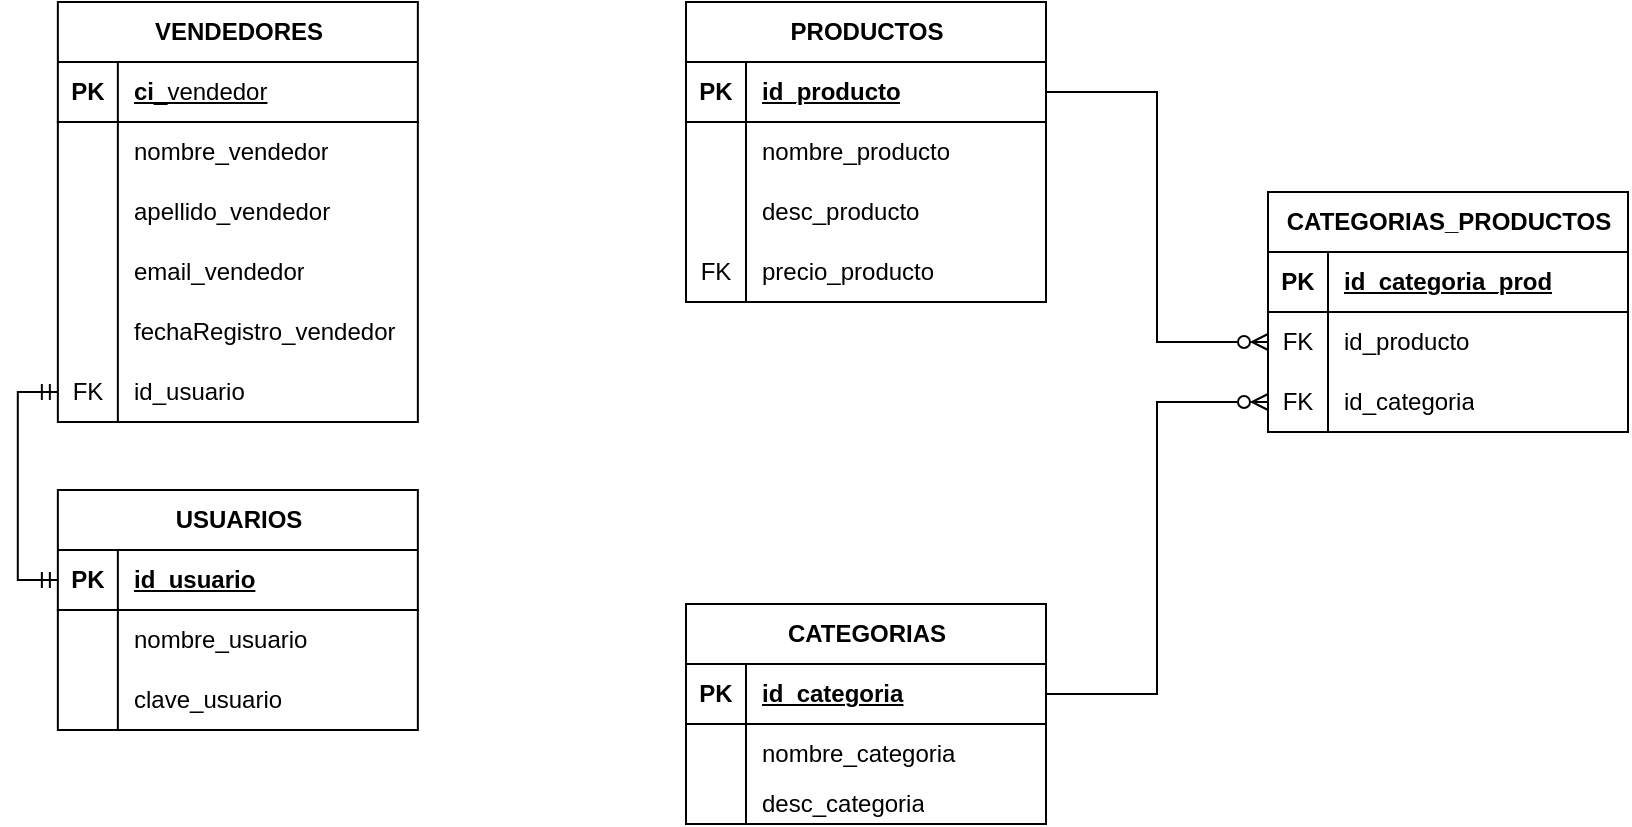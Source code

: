 <mxfile version="24.8.3" pages="4">
  <diagram name="Data Base" id="pGHw5xZC6lRkcCFcEkP_">
    <mxGraphModel dx="987" dy="1012" grid="0" gridSize="10" guides="1" tooltips="1" connect="1" arrows="1" fold="1" page="0" pageScale="1" pageWidth="827" pageHeight="1169" math="0" shadow="0">
      <root>
        <mxCell id="0" />
        <mxCell id="1" parent="0" />
        <mxCell id="g3gXxEEEc4D7_n1S4xuL-1" value="CATEGORIAS" style="shape=table;startSize=30;container=1;collapsible=1;childLayout=tableLayout;fixedRows=1;rowLines=0;fontStyle=1;align=center;resizeLast=1;html=1;" parent="1" vertex="1">
          <mxGeometry x="590" y="255" width="180" height="110" as="geometry">
            <mxRectangle x="237" y="169" width="71" height="30" as="alternateBounds" />
          </mxGeometry>
        </mxCell>
        <mxCell id="g3gXxEEEc4D7_n1S4xuL-2" value="" style="shape=tableRow;horizontal=0;startSize=0;swimlaneHead=0;swimlaneBody=0;fillColor=none;collapsible=0;dropTarget=0;points=[[0,0.5],[1,0.5]];portConstraint=eastwest;top=0;left=0;right=0;bottom=1;" parent="g3gXxEEEc4D7_n1S4xuL-1" vertex="1">
          <mxGeometry y="30" width="180" height="30" as="geometry" />
        </mxCell>
        <mxCell id="g3gXxEEEc4D7_n1S4xuL-3" value="PK" style="shape=partialRectangle;connectable=0;fillColor=none;top=0;left=0;bottom=0;right=0;fontStyle=1;overflow=hidden;whiteSpace=wrap;html=1;" parent="g3gXxEEEc4D7_n1S4xuL-2" vertex="1">
          <mxGeometry width="30" height="30" as="geometry">
            <mxRectangle width="30" height="30" as="alternateBounds" />
          </mxGeometry>
        </mxCell>
        <mxCell id="g3gXxEEEc4D7_n1S4xuL-4" value="id_categoria" style="shape=partialRectangle;connectable=0;fillColor=none;top=0;left=0;bottom=0;right=0;align=left;spacingLeft=6;fontStyle=5;overflow=hidden;whiteSpace=wrap;html=1;" parent="g3gXxEEEc4D7_n1S4xuL-2" vertex="1">
          <mxGeometry x="30" width="150" height="30" as="geometry">
            <mxRectangle width="150" height="30" as="alternateBounds" />
          </mxGeometry>
        </mxCell>
        <mxCell id="g3gXxEEEc4D7_n1S4xuL-5" value="" style="shape=tableRow;horizontal=0;startSize=0;swimlaneHead=0;swimlaneBody=0;fillColor=none;collapsible=0;dropTarget=0;points=[[0,0.5],[1,0.5]];portConstraint=eastwest;top=0;left=0;right=0;bottom=0;" parent="g3gXxEEEc4D7_n1S4xuL-1" vertex="1">
          <mxGeometry y="60" width="180" height="30" as="geometry" />
        </mxCell>
        <mxCell id="g3gXxEEEc4D7_n1S4xuL-6" value="" style="shape=partialRectangle;connectable=0;fillColor=none;top=0;left=0;bottom=0;right=0;editable=1;overflow=hidden;whiteSpace=wrap;html=1;" parent="g3gXxEEEc4D7_n1S4xuL-5" vertex="1">
          <mxGeometry width="30" height="30" as="geometry">
            <mxRectangle width="30" height="30" as="alternateBounds" />
          </mxGeometry>
        </mxCell>
        <mxCell id="g3gXxEEEc4D7_n1S4xuL-7" value="nombre_categoria" style="shape=partialRectangle;connectable=0;fillColor=none;top=0;left=0;bottom=0;right=0;align=left;spacingLeft=6;overflow=hidden;whiteSpace=wrap;html=1;" parent="g3gXxEEEc4D7_n1S4xuL-5" vertex="1">
          <mxGeometry x="30" width="150" height="30" as="geometry">
            <mxRectangle width="150" height="30" as="alternateBounds" />
          </mxGeometry>
        </mxCell>
        <mxCell id="g3gXxEEEc4D7_n1S4xuL-8" value="" style="shape=tableRow;horizontal=0;startSize=0;swimlaneHead=0;swimlaneBody=0;fillColor=none;collapsible=0;dropTarget=0;points=[[0,0.5],[1,0.5]];portConstraint=eastwest;top=0;left=0;right=0;bottom=0;" parent="g3gXxEEEc4D7_n1S4xuL-1" vertex="1">
          <mxGeometry y="90" width="180" height="20" as="geometry" />
        </mxCell>
        <mxCell id="g3gXxEEEc4D7_n1S4xuL-9" value="" style="shape=partialRectangle;connectable=0;fillColor=none;top=0;left=0;bottom=0;right=0;editable=1;overflow=hidden;whiteSpace=wrap;html=1;" parent="g3gXxEEEc4D7_n1S4xuL-8" vertex="1">
          <mxGeometry width="30" height="20" as="geometry">
            <mxRectangle width="30" height="20" as="alternateBounds" />
          </mxGeometry>
        </mxCell>
        <mxCell id="g3gXxEEEc4D7_n1S4xuL-10" value="desc_categoria" style="shape=partialRectangle;connectable=0;fillColor=none;top=0;left=0;bottom=0;right=0;align=left;spacingLeft=6;overflow=hidden;whiteSpace=wrap;html=1;" parent="g3gXxEEEc4D7_n1S4xuL-8" vertex="1">
          <mxGeometry x="30" width="150" height="20" as="geometry">
            <mxRectangle width="150" height="20" as="alternateBounds" />
          </mxGeometry>
        </mxCell>
        <mxCell id="VSdTPXH2eaPtI2lzEClE-12" value="PRODUCTOS" style="shape=table;startSize=30;container=1;collapsible=1;childLayout=tableLayout;fixedRows=1;rowLines=0;fontStyle=1;align=center;resizeLast=1;html=1;" vertex="1" parent="1">
          <mxGeometry x="590" y="-46" width="180" height="150" as="geometry" />
        </mxCell>
        <mxCell id="VSdTPXH2eaPtI2lzEClE-13" value="" style="shape=tableRow;horizontal=0;startSize=0;swimlaneHead=0;swimlaneBody=0;fillColor=none;collapsible=0;dropTarget=0;points=[[0,0.5],[1,0.5]];portConstraint=eastwest;top=0;left=0;right=0;bottom=1;" vertex="1" parent="VSdTPXH2eaPtI2lzEClE-12">
          <mxGeometry y="30" width="180" height="30" as="geometry" />
        </mxCell>
        <mxCell id="VSdTPXH2eaPtI2lzEClE-14" value="PK" style="shape=partialRectangle;connectable=0;fillColor=none;top=0;left=0;bottom=0;right=0;fontStyle=1;overflow=hidden;whiteSpace=wrap;html=1;" vertex="1" parent="VSdTPXH2eaPtI2lzEClE-13">
          <mxGeometry width="30" height="30" as="geometry">
            <mxRectangle width="30" height="30" as="alternateBounds" />
          </mxGeometry>
        </mxCell>
        <mxCell id="VSdTPXH2eaPtI2lzEClE-15" value="id_producto" style="shape=partialRectangle;connectable=0;fillColor=none;top=0;left=0;bottom=0;right=0;align=left;spacingLeft=6;fontStyle=5;overflow=hidden;whiteSpace=wrap;html=1;" vertex="1" parent="VSdTPXH2eaPtI2lzEClE-13">
          <mxGeometry x="30" width="150" height="30" as="geometry">
            <mxRectangle width="150" height="30" as="alternateBounds" />
          </mxGeometry>
        </mxCell>
        <mxCell id="VSdTPXH2eaPtI2lzEClE-16" value="" style="shape=tableRow;horizontal=0;startSize=0;swimlaneHead=0;swimlaneBody=0;fillColor=none;collapsible=0;dropTarget=0;points=[[0,0.5],[1,0.5]];portConstraint=eastwest;top=0;left=0;right=0;bottom=0;" vertex="1" parent="VSdTPXH2eaPtI2lzEClE-12">
          <mxGeometry y="60" width="180" height="30" as="geometry" />
        </mxCell>
        <mxCell id="VSdTPXH2eaPtI2lzEClE-17" value="" style="shape=partialRectangle;connectable=0;fillColor=none;top=0;left=0;bottom=0;right=0;editable=1;overflow=hidden;whiteSpace=wrap;html=1;" vertex="1" parent="VSdTPXH2eaPtI2lzEClE-16">
          <mxGeometry width="30" height="30" as="geometry">
            <mxRectangle width="30" height="30" as="alternateBounds" />
          </mxGeometry>
        </mxCell>
        <mxCell id="VSdTPXH2eaPtI2lzEClE-18" value="nombre_producto" style="shape=partialRectangle;connectable=0;fillColor=none;top=0;left=0;bottom=0;right=0;align=left;spacingLeft=6;overflow=hidden;whiteSpace=wrap;html=1;" vertex="1" parent="VSdTPXH2eaPtI2lzEClE-16">
          <mxGeometry x="30" width="150" height="30" as="geometry">
            <mxRectangle width="150" height="30" as="alternateBounds" />
          </mxGeometry>
        </mxCell>
        <mxCell id="VSdTPXH2eaPtI2lzEClE-19" value="" style="shape=tableRow;horizontal=0;startSize=0;swimlaneHead=0;swimlaneBody=0;fillColor=none;collapsible=0;dropTarget=0;points=[[0,0.5],[1,0.5]];portConstraint=eastwest;top=0;left=0;right=0;bottom=0;" vertex="1" parent="VSdTPXH2eaPtI2lzEClE-12">
          <mxGeometry y="90" width="180" height="30" as="geometry" />
        </mxCell>
        <mxCell id="VSdTPXH2eaPtI2lzEClE-20" value="" style="shape=partialRectangle;connectable=0;fillColor=none;top=0;left=0;bottom=0;right=0;editable=1;overflow=hidden;whiteSpace=wrap;html=1;" vertex="1" parent="VSdTPXH2eaPtI2lzEClE-19">
          <mxGeometry width="30" height="30" as="geometry">
            <mxRectangle width="30" height="30" as="alternateBounds" />
          </mxGeometry>
        </mxCell>
        <mxCell id="VSdTPXH2eaPtI2lzEClE-21" value="desc_producto" style="shape=partialRectangle;connectable=0;fillColor=none;top=0;left=0;bottom=0;right=0;align=left;spacingLeft=6;overflow=hidden;whiteSpace=wrap;html=1;" vertex="1" parent="VSdTPXH2eaPtI2lzEClE-19">
          <mxGeometry x="30" width="150" height="30" as="geometry">
            <mxRectangle width="150" height="30" as="alternateBounds" />
          </mxGeometry>
        </mxCell>
        <mxCell id="VSdTPXH2eaPtI2lzEClE-83" value="" style="shape=tableRow;horizontal=0;startSize=0;swimlaneHead=0;swimlaneBody=0;fillColor=none;collapsible=0;dropTarget=0;points=[[0,0.5],[1,0.5]];portConstraint=eastwest;top=0;left=0;right=0;bottom=0;" vertex="1" parent="VSdTPXH2eaPtI2lzEClE-12">
          <mxGeometry y="120" width="180" height="30" as="geometry" />
        </mxCell>
        <mxCell id="VSdTPXH2eaPtI2lzEClE-84" value="FK" style="shape=partialRectangle;connectable=0;fillColor=none;top=0;left=0;bottom=0;right=0;editable=1;overflow=hidden;whiteSpace=wrap;html=1;" vertex="1" parent="VSdTPXH2eaPtI2lzEClE-83">
          <mxGeometry width="30" height="30" as="geometry">
            <mxRectangle width="30" height="30" as="alternateBounds" />
          </mxGeometry>
        </mxCell>
        <mxCell id="VSdTPXH2eaPtI2lzEClE-85" value="precio_producto" style="shape=partialRectangle;connectable=0;fillColor=none;top=0;left=0;bottom=0;right=0;align=left;spacingLeft=6;overflow=hidden;whiteSpace=wrap;html=1;" vertex="1" parent="VSdTPXH2eaPtI2lzEClE-83">
          <mxGeometry x="30" width="150" height="30" as="geometry">
            <mxRectangle width="150" height="30" as="alternateBounds" />
          </mxGeometry>
        </mxCell>
        <mxCell id="VSdTPXH2eaPtI2lzEClE-28" value="CATEGORIAS_PRODUCTOS" style="shape=table;startSize=30;container=1;collapsible=1;childLayout=tableLayout;fixedRows=1;rowLines=0;fontStyle=1;align=center;resizeLast=1;html=1;" vertex="1" parent="1">
          <mxGeometry x="881" y="49" width="180" height="120" as="geometry" />
        </mxCell>
        <mxCell id="VSdTPXH2eaPtI2lzEClE-29" value="" style="shape=tableRow;horizontal=0;startSize=0;swimlaneHead=0;swimlaneBody=0;fillColor=none;collapsible=0;dropTarget=0;points=[[0,0.5],[1,0.5]];portConstraint=eastwest;top=0;left=0;right=0;bottom=1;" vertex="1" parent="VSdTPXH2eaPtI2lzEClE-28">
          <mxGeometry y="30" width="180" height="30" as="geometry" />
        </mxCell>
        <mxCell id="VSdTPXH2eaPtI2lzEClE-30" value="PK" style="shape=partialRectangle;connectable=0;fillColor=none;top=0;left=0;bottom=0;right=0;fontStyle=1;overflow=hidden;whiteSpace=wrap;html=1;" vertex="1" parent="VSdTPXH2eaPtI2lzEClE-29">
          <mxGeometry width="30" height="30" as="geometry">
            <mxRectangle width="30" height="30" as="alternateBounds" />
          </mxGeometry>
        </mxCell>
        <mxCell id="VSdTPXH2eaPtI2lzEClE-31" value="id_categoria_prod" style="shape=partialRectangle;connectable=0;fillColor=none;top=0;left=0;bottom=0;right=0;align=left;spacingLeft=6;fontStyle=5;overflow=hidden;whiteSpace=wrap;html=1;" vertex="1" parent="VSdTPXH2eaPtI2lzEClE-29">
          <mxGeometry x="30" width="150" height="30" as="geometry">
            <mxRectangle width="150" height="30" as="alternateBounds" />
          </mxGeometry>
        </mxCell>
        <mxCell id="VSdTPXH2eaPtI2lzEClE-32" value="" style="shape=tableRow;horizontal=0;startSize=0;swimlaneHead=0;swimlaneBody=0;fillColor=none;collapsible=0;dropTarget=0;points=[[0,0.5],[1,0.5]];portConstraint=eastwest;top=0;left=0;right=0;bottom=0;" vertex="1" parent="VSdTPXH2eaPtI2lzEClE-28">
          <mxGeometry y="60" width="180" height="30" as="geometry" />
        </mxCell>
        <mxCell id="VSdTPXH2eaPtI2lzEClE-33" value="FK" style="shape=partialRectangle;connectable=0;fillColor=none;top=0;left=0;bottom=0;right=0;editable=1;overflow=hidden;whiteSpace=wrap;html=1;" vertex="1" parent="VSdTPXH2eaPtI2lzEClE-32">
          <mxGeometry width="30" height="30" as="geometry">
            <mxRectangle width="30" height="30" as="alternateBounds" />
          </mxGeometry>
        </mxCell>
        <mxCell id="VSdTPXH2eaPtI2lzEClE-34" value="id_producto" style="shape=partialRectangle;connectable=0;fillColor=none;top=0;left=0;bottom=0;right=0;align=left;spacingLeft=6;overflow=hidden;whiteSpace=wrap;html=1;" vertex="1" parent="VSdTPXH2eaPtI2lzEClE-32">
          <mxGeometry x="30" width="150" height="30" as="geometry">
            <mxRectangle width="150" height="30" as="alternateBounds" />
          </mxGeometry>
        </mxCell>
        <mxCell id="VSdTPXH2eaPtI2lzEClE-35" value="" style="shape=tableRow;horizontal=0;startSize=0;swimlaneHead=0;swimlaneBody=0;fillColor=none;collapsible=0;dropTarget=0;points=[[0,0.5],[1,0.5]];portConstraint=eastwest;top=0;left=0;right=0;bottom=0;" vertex="1" parent="VSdTPXH2eaPtI2lzEClE-28">
          <mxGeometry y="90" width="180" height="30" as="geometry" />
        </mxCell>
        <mxCell id="VSdTPXH2eaPtI2lzEClE-36" value="FK" style="shape=partialRectangle;connectable=0;fillColor=none;top=0;left=0;bottom=0;right=0;editable=1;overflow=hidden;whiteSpace=wrap;html=1;" vertex="1" parent="VSdTPXH2eaPtI2lzEClE-35">
          <mxGeometry width="30" height="30" as="geometry">
            <mxRectangle width="30" height="30" as="alternateBounds" />
          </mxGeometry>
        </mxCell>
        <mxCell id="VSdTPXH2eaPtI2lzEClE-37" value="id_categoria" style="shape=partialRectangle;connectable=0;fillColor=none;top=0;left=0;bottom=0;right=0;align=left;spacingLeft=6;overflow=hidden;whiteSpace=wrap;html=1;" vertex="1" parent="VSdTPXH2eaPtI2lzEClE-35">
          <mxGeometry x="30" width="150" height="30" as="geometry">
            <mxRectangle width="150" height="30" as="alternateBounds" />
          </mxGeometry>
        </mxCell>
        <mxCell id="VSdTPXH2eaPtI2lzEClE-51" value="VENDEDORES" style="shape=table;startSize=30;container=1;collapsible=1;childLayout=tableLayout;fixedRows=1;rowLines=0;fontStyle=1;align=center;resizeLast=1;html=1;" vertex="1" parent="1">
          <mxGeometry x="275.93" y="-46" width="180" height="210" as="geometry" />
        </mxCell>
        <mxCell id="VSdTPXH2eaPtI2lzEClE-52" value="" style="shape=tableRow;horizontal=0;startSize=0;swimlaneHead=0;swimlaneBody=0;fillColor=none;collapsible=0;dropTarget=0;points=[[0,0.5],[1,0.5]];portConstraint=eastwest;top=0;left=0;right=0;bottom=1;" vertex="1" parent="VSdTPXH2eaPtI2lzEClE-51">
          <mxGeometry y="30" width="180" height="30" as="geometry" />
        </mxCell>
        <mxCell id="VSdTPXH2eaPtI2lzEClE-53" value="PK" style="shape=partialRectangle;connectable=0;fillColor=none;top=0;left=0;bottom=0;right=0;fontStyle=1;overflow=hidden;whiteSpace=wrap;html=1;" vertex="1" parent="VSdTPXH2eaPtI2lzEClE-52">
          <mxGeometry width="30" height="30" as="geometry">
            <mxRectangle width="30" height="30" as="alternateBounds" />
          </mxGeometry>
        </mxCell>
        <mxCell id="VSdTPXH2eaPtI2lzEClE-54" value="ci&lt;span style=&quot;font-weight: 400;&quot;&gt;_vendedor&lt;/span&gt;" style="shape=partialRectangle;connectable=0;fillColor=none;top=0;left=0;bottom=0;right=0;align=left;spacingLeft=6;fontStyle=5;overflow=hidden;whiteSpace=wrap;html=1;" vertex="1" parent="VSdTPXH2eaPtI2lzEClE-52">
          <mxGeometry x="30" width="150" height="30" as="geometry">
            <mxRectangle width="150" height="30" as="alternateBounds" />
          </mxGeometry>
        </mxCell>
        <mxCell id="VSdTPXH2eaPtI2lzEClE-55" value="" style="shape=tableRow;horizontal=0;startSize=0;swimlaneHead=0;swimlaneBody=0;fillColor=none;collapsible=0;dropTarget=0;points=[[0,0.5],[1,0.5]];portConstraint=eastwest;top=0;left=0;right=0;bottom=0;" vertex="1" parent="VSdTPXH2eaPtI2lzEClE-51">
          <mxGeometry y="60" width="180" height="30" as="geometry" />
        </mxCell>
        <mxCell id="VSdTPXH2eaPtI2lzEClE-56" value="" style="shape=partialRectangle;connectable=0;fillColor=none;top=0;left=0;bottom=0;right=0;editable=1;overflow=hidden;whiteSpace=wrap;html=1;" vertex="1" parent="VSdTPXH2eaPtI2lzEClE-55">
          <mxGeometry width="30" height="30" as="geometry">
            <mxRectangle width="30" height="30" as="alternateBounds" />
          </mxGeometry>
        </mxCell>
        <mxCell id="VSdTPXH2eaPtI2lzEClE-57" value="nombre_vendedor" style="shape=partialRectangle;connectable=0;fillColor=none;top=0;left=0;bottom=0;right=0;align=left;spacingLeft=6;overflow=hidden;whiteSpace=wrap;html=1;" vertex="1" parent="VSdTPXH2eaPtI2lzEClE-55">
          <mxGeometry x="30" width="150" height="30" as="geometry">
            <mxRectangle width="150" height="30" as="alternateBounds" />
          </mxGeometry>
        </mxCell>
        <mxCell id="VSdTPXH2eaPtI2lzEClE-58" value="" style="shape=tableRow;horizontal=0;startSize=0;swimlaneHead=0;swimlaneBody=0;fillColor=none;collapsible=0;dropTarget=0;points=[[0,0.5],[1,0.5]];portConstraint=eastwest;top=0;left=0;right=0;bottom=0;" vertex="1" parent="VSdTPXH2eaPtI2lzEClE-51">
          <mxGeometry y="90" width="180" height="30" as="geometry" />
        </mxCell>
        <mxCell id="VSdTPXH2eaPtI2lzEClE-59" value="" style="shape=partialRectangle;connectable=0;fillColor=none;top=0;left=0;bottom=0;right=0;editable=1;overflow=hidden;whiteSpace=wrap;html=1;" vertex="1" parent="VSdTPXH2eaPtI2lzEClE-58">
          <mxGeometry width="30" height="30" as="geometry">
            <mxRectangle width="30" height="30" as="alternateBounds" />
          </mxGeometry>
        </mxCell>
        <mxCell id="VSdTPXH2eaPtI2lzEClE-60" value="apellido_vendedor" style="shape=partialRectangle;connectable=0;fillColor=none;top=0;left=0;bottom=0;right=0;align=left;spacingLeft=6;overflow=hidden;whiteSpace=wrap;html=1;" vertex="1" parent="VSdTPXH2eaPtI2lzEClE-58">
          <mxGeometry x="30" width="150" height="30" as="geometry">
            <mxRectangle width="150" height="30" as="alternateBounds" />
          </mxGeometry>
        </mxCell>
        <mxCell id="VSdTPXH2eaPtI2lzEClE-61" value="" style="shape=tableRow;horizontal=0;startSize=0;swimlaneHead=0;swimlaneBody=0;fillColor=none;collapsible=0;dropTarget=0;points=[[0,0.5],[1,0.5]];portConstraint=eastwest;top=0;left=0;right=0;bottom=0;" vertex="1" parent="VSdTPXH2eaPtI2lzEClE-51">
          <mxGeometry y="120" width="180" height="30" as="geometry" />
        </mxCell>
        <mxCell id="VSdTPXH2eaPtI2lzEClE-62" value="" style="shape=partialRectangle;connectable=0;fillColor=none;top=0;left=0;bottom=0;right=0;editable=1;overflow=hidden;whiteSpace=wrap;html=1;" vertex="1" parent="VSdTPXH2eaPtI2lzEClE-61">
          <mxGeometry width="30" height="30" as="geometry">
            <mxRectangle width="30" height="30" as="alternateBounds" />
          </mxGeometry>
        </mxCell>
        <mxCell id="VSdTPXH2eaPtI2lzEClE-63" value="email_vendedor" style="shape=partialRectangle;connectable=0;fillColor=none;top=0;left=0;bottom=0;right=0;align=left;spacingLeft=6;overflow=hidden;whiteSpace=wrap;html=1;" vertex="1" parent="VSdTPXH2eaPtI2lzEClE-61">
          <mxGeometry x="30" width="150" height="30" as="geometry">
            <mxRectangle width="150" height="30" as="alternateBounds" />
          </mxGeometry>
        </mxCell>
        <mxCell id="VSdTPXH2eaPtI2lzEClE-64" value="" style="shape=tableRow;horizontal=0;startSize=0;swimlaneHead=0;swimlaneBody=0;fillColor=none;collapsible=0;dropTarget=0;points=[[0,0.5],[1,0.5]];portConstraint=eastwest;top=0;left=0;right=0;bottom=0;" vertex="1" parent="VSdTPXH2eaPtI2lzEClE-51">
          <mxGeometry y="150" width="180" height="30" as="geometry" />
        </mxCell>
        <mxCell id="VSdTPXH2eaPtI2lzEClE-65" value="" style="shape=partialRectangle;connectable=0;fillColor=none;top=0;left=0;bottom=0;right=0;editable=1;overflow=hidden;whiteSpace=wrap;html=1;" vertex="1" parent="VSdTPXH2eaPtI2lzEClE-64">
          <mxGeometry width="30" height="30" as="geometry">
            <mxRectangle width="30" height="30" as="alternateBounds" />
          </mxGeometry>
        </mxCell>
        <mxCell id="VSdTPXH2eaPtI2lzEClE-66" value="fechaRegistro_vendedor" style="shape=partialRectangle;connectable=0;fillColor=none;top=0;left=0;bottom=0;right=0;align=left;spacingLeft=6;overflow=hidden;whiteSpace=wrap;html=1;" vertex="1" parent="VSdTPXH2eaPtI2lzEClE-64">
          <mxGeometry x="30" width="150" height="30" as="geometry">
            <mxRectangle width="150" height="30" as="alternateBounds" />
          </mxGeometry>
        </mxCell>
        <mxCell id="VSdTPXH2eaPtI2lzEClE-80" style="shape=tableRow;horizontal=0;startSize=0;swimlaneHead=0;swimlaneBody=0;fillColor=none;collapsible=0;dropTarget=0;points=[[0,0.5],[1,0.5]];portConstraint=eastwest;top=0;left=0;right=0;bottom=0;" vertex="1" parent="VSdTPXH2eaPtI2lzEClE-51">
          <mxGeometry y="180" width="180" height="30" as="geometry" />
        </mxCell>
        <mxCell id="VSdTPXH2eaPtI2lzEClE-81" value="FK" style="shape=partialRectangle;connectable=0;fillColor=none;top=0;left=0;bottom=0;right=0;editable=1;overflow=hidden;whiteSpace=wrap;html=1;" vertex="1" parent="VSdTPXH2eaPtI2lzEClE-80">
          <mxGeometry width="30" height="30" as="geometry">
            <mxRectangle width="30" height="30" as="alternateBounds" />
          </mxGeometry>
        </mxCell>
        <mxCell id="VSdTPXH2eaPtI2lzEClE-82" value="id_usuario" style="shape=partialRectangle;connectable=0;fillColor=none;top=0;left=0;bottom=0;right=0;align=left;spacingLeft=6;overflow=hidden;whiteSpace=wrap;html=1;" vertex="1" parent="VSdTPXH2eaPtI2lzEClE-80">
          <mxGeometry x="30" width="150" height="30" as="geometry">
            <mxRectangle width="150" height="30" as="alternateBounds" />
          </mxGeometry>
        </mxCell>
        <mxCell id="VSdTPXH2eaPtI2lzEClE-67" value="USUARIOS" style="shape=table;startSize=30;container=1;collapsible=1;childLayout=tableLayout;fixedRows=1;rowLines=0;fontStyle=1;align=center;resizeLast=1;html=1;" vertex="1" parent="1">
          <mxGeometry x="275.93" y="198" width="180" height="120" as="geometry" />
        </mxCell>
        <mxCell id="VSdTPXH2eaPtI2lzEClE-68" value="" style="shape=tableRow;horizontal=0;startSize=0;swimlaneHead=0;swimlaneBody=0;fillColor=none;collapsible=0;dropTarget=0;points=[[0,0.5],[1,0.5]];portConstraint=eastwest;top=0;left=0;right=0;bottom=1;" vertex="1" parent="VSdTPXH2eaPtI2lzEClE-67">
          <mxGeometry y="30" width="180" height="30" as="geometry" />
        </mxCell>
        <mxCell id="VSdTPXH2eaPtI2lzEClE-69" value="PK" style="shape=partialRectangle;connectable=0;fillColor=none;top=0;left=0;bottom=0;right=0;fontStyle=1;overflow=hidden;whiteSpace=wrap;html=1;" vertex="1" parent="VSdTPXH2eaPtI2lzEClE-68">
          <mxGeometry width="30" height="30" as="geometry">
            <mxRectangle width="30" height="30" as="alternateBounds" />
          </mxGeometry>
        </mxCell>
        <mxCell id="VSdTPXH2eaPtI2lzEClE-70" value="id_usuario" style="shape=partialRectangle;connectable=0;fillColor=none;top=0;left=0;bottom=0;right=0;align=left;spacingLeft=6;fontStyle=5;overflow=hidden;whiteSpace=wrap;html=1;" vertex="1" parent="VSdTPXH2eaPtI2lzEClE-68">
          <mxGeometry x="30" width="150" height="30" as="geometry">
            <mxRectangle width="150" height="30" as="alternateBounds" />
          </mxGeometry>
        </mxCell>
        <mxCell id="VSdTPXH2eaPtI2lzEClE-71" value="" style="shape=tableRow;horizontal=0;startSize=0;swimlaneHead=0;swimlaneBody=0;fillColor=none;collapsible=0;dropTarget=0;points=[[0,0.5],[1,0.5]];portConstraint=eastwest;top=0;left=0;right=0;bottom=0;" vertex="1" parent="VSdTPXH2eaPtI2lzEClE-67">
          <mxGeometry y="60" width="180" height="30" as="geometry" />
        </mxCell>
        <mxCell id="VSdTPXH2eaPtI2lzEClE-72" value="" style="shape=partialRectangle;connectable=0;fillColor=none;top=0;left=0;bottom=0;right=0;editable=1;overflow=hidden;whiteSpace=wrap;html=1;" vertex="1" parent="VSdTPXH2eaPtI2lzEClE-71">
          <mxGeometry width="30" height="30" as="geometry">
            <mxRectangle width="30" height="30" as="alternateBounds" />
          </mxGeometry>
        </mxCell>
        <mxCell id="VSdTPXH2eaPtI2lzEClE-73" value="nombre_usuario" style="shape=partialRectangle;connectable=0;fillColor=none;top=0;left=0;bottom=0;right=0;align=left;spacingLeft=6;overflow=hidden;whiteSpace=wrap;html=1;" vertex="1" parent="VSdTPXH2eaPtI2lzEClE-71">
          <mxGeometry x="30" width="150" height="30" as="geometry">
            <mxRectangle width="150" height="30" as="alternateBounds" />
          </mxGeometry>
        </mxCell>
        <mxCell id="VSdTPXH2eaPtI2lzEClE-74" value="" style="shape=tableRow;horizontal=0;startSize=0;swimlaneHead=0;swimlaneBody=0;fillColor=none;collapsible=0;dropTarget=0;points=[[0,0.5],[1,0.5]];portConstraint=eastwest;top=0;left=0;right=0;bottom=0;" vertex="1" parent="VSdTPXH2eaPtI2lzEClE-67">
          <mxGeometry y="90" width="180" height="30" as="geometry" />
        </mxCell>
        <mxCell id="VSdTPXH2eaPtI2lzEClE-75" value="" style="shape=partialRectangle;connectable=0;fillColor=none;top=0;left=0;bottom=0;right=0;editable=1;overflow=hidden;whiteSpace=wrap;html=1;" vertex="1" parent="VSdTPXH2eaPtI2lzEClE-74">
          <mxGeometry width="30" height="30" as="geometry">
            <mxRectangle width="30" height="30" as="alternateBounds" />
          </mxGeometry>
        </mxCell>
        <mxCell id="VSdTPXH2eaPtI2lzEClE-76" value="clave_usuario" style="shape=partialRectangle;connectable=0;fillColor=none;top=0;left=0;bottom=0;right=0;align=left;spacingLeft=6;overflow=hidden;whiteSpace=wrap;html=1;" vertex="1" parent="VSdTPXH2eaPtI2lzEClE-74">
          <mxGeometry x="30" width="150" height="30" as="geometry">
            <mxRectangle width="150" height="30" as="alternateBounds" />
          </mxGeometry>
        </mxCell>
        <mxCell id="tgB0EfCbZs5aEiDfcvbO-2" style="edgeStyle=orthogonalEdgeStyle;rounded=0;orthogonalLoop=1;jettySize=auto;html=1;entryX=0;entryY=0.5;entryDx=0;entryDy=0;endArrow=ERzeroToMany;endFill=0;" edge="1" parent="1" source="g3gXxEEEc4D7_n1S4xuL-2" target="VSdTPXH2eaPtI2lzEClE-35">
          <mxGeometry relative="1" as="geometry" />
        </mxCell>
        <mxCell id="tgB0EfCbZs5aEiDfcvbO-3" style="edgeStyle=orthogonalEdgeStyle;rounded=0;orthogonalLoop=1;jettySize=auto;html=1;entryX=0;entryY=0.5;entryDx=0;entryDy=0;endArrow=ERzeroToMany;endFill=0;" edge="1" parent="1" source="VSdTPXH2eaPtI2lzEClE-13" target="VSdTPXH2eaPtI2lzEClE-32">
          <mxGeometry relative="1" as="geometry" />
        </mxCell>
        <mxCell id="tgB0EfCbZs5aEiDfcvbO-4" style="edgeStyle=orthogonalEdgeStyle;rounded=0;orthogonalLoop=1;jettySize=auto;html=1;entryX=0;entryY=0.5;entryDx=0;entryDy=0;endArrow=ERmandOne;endFill=0;startArrow=ERmandOne;startFill=0;" edge="1" parent="1" source="VSdTPXH2eaPtI2lzEClE-68" target="VSdTPXH2eaPtI2lzEClE-80">
          <mxGeometry relative="1" as="geometry" />
        </mxCell>
      </root>
    </mxGraphModel>
  </diagram>
  <diagram id="Ft1v1C8T86SqV0XIfaVu" name="Base de Datos">
    <mxGraphModel dx="2307" dy="2087" grid="1" gridSize="10" guides="1" tooltips="1" connect="1" arrows="1" fold="1" page="1" pageScale="1" pageWidth="827" pageHeight="1169" math="0" shadow="0">
      <root>
        <mxCell id="0" />
        <mxCell id="1" parent="0" />
        <mxCell id="vpbAEjnuckpJZvyt_qxt-33" value="CLIENTES" style="shape=table;startSize=30;container=1;collapsible=0;childLayout=tableLayout;strokeColor=default;fontSize=16;" parent="1" vertex="1">
          <mxGeometry x="-20" y="-520" width="620" height="190" as="geometry" />
        </mxCell>
        <mxCell id="vpbAEjnuckpJZvyt_qxt-34" value="" style="shape=tableRow;horizontal=0;startSize=0;swimlaneHead=0;swimlaneBody=0;strokeColor=inherit;top=0;left=0;bottom=0;right=0;collapsible=0;dropTarget=0;fillColor=none;points=[[0,0.5],[1,0.5]];portConstraint=eastwest;fontSize=16;" parent="vpbAEjnuckpJZvyt_qxt-33" vertex="1">
          <mxGeometry y="30" width="620" height="40" as="geometry" />
        </mxCell>
        <mxCell id="vpbAEjnuckpJZvyt_qxt-35" value="ci_cliente" style="shape=partialRectangle;html=1;whiteSpace=wrap;connectable=0;strokeColor=#b85450;overflow=hidden;fillColor=#f8cecc;top=0;left=0;bottom=0;right=0;pointerEvents=1;fontSize=16;" parent="vpbAEjnuckpJZvyt_qxt-34" vertex="1">
          <mxGeometry width="84" height="40" as="geometry">
            <mxRectangle width="84" height="40" as="alternateBounds" />
          </mxGeometry>
        </mxCell>
        <mxCell id="vpbAEjnuckpJZvyt_qxt-36" value="nombre&lt;span style=&quot;white-space: pre;&quot;&gt;&#x9;&lt;/span&gt;" style="shape=partialRectangle;html=1;whiteSpace=wrap;connectable=0;strokeColor=inherit;overflow=hidden;fillColor=none;top=0;left=0;bottom=0;right=0;pointerEvents=1;fontSize=16;" parent="vpbAEjnuckpJZvyt_qxt-34" vertex="1">
          <mxGeometry x="84" width="84" height="40" as="geometry">
            <mxRectangle width="84" height="40" as="alternateBounds" />
          </mxGeometry>
        </mxCell>
        <mxCell id="vpbAEjnuckpJZvyt_qxt-37" value="apellido" style="shape=partialRectangle;html=1;whiteSpace=wrap;connectable=0;strokeColor=inherit;overflow=hidden;fillColor=none;top=0;left=0;bottom=0;right=0;pointerEvents=1;fontSize=16;" parent="vpbAEjnuckpJZvyt_qxt-34" vertex="1">
          <mxGeometry x="168" width="84" height="40" as="geometry">
            <mxRectangle width="84" height="40" as="alternateBounds" />
          </mxGeometry>
        </mxCell>
        <mxCell id="vpbAEjnuckpJZvyt_qxt-38" value="direccion" style="shape=partialRectangle;html=1;whiteSpace=wrap;connectable=0;strokeColor=inherit;overflow=hidden;fillColor=none;top=0;left=0;bottom=0;right=0;pointerEvents=1;fontSize=16;" parent="vpbAEjnuckpJZvyt_qxt-34" vertex="1">
          <mxGeometry x="252" width="106" height="40" as="geometry">
            <mxRectangle width="106" height="40" as="alternateBounds" />
          </mxGeometry>
        </mxCell>
        <mxCell id="vpbAEjnuckpJZvyt_qxt-39" value="telefono" style="shape=partialRectangle;html=1;whiteSpace=wrap;connectable=0;strokeColor=inherit;overflow=hidden;fillColor=none;top=0;left=0;bottom=0;right=0;pointerEvents=1;fontSize=16;" parent="vpbAEjnuckpJZvyt_qxt-34" vertex="1">
          <mxGeometry x="358" width="115" height="40" as="geometry">
            <mxRectangle width="115" height="40" as="alternateBounds" />
          </mxGeometry>
        </mxCell>
        <mxCell id="vpbAEjnuckpJZvyt_qxt-40" value="correo" style="shape=partialRectangle;html=1;whiteSpace=wrap;connectable=0;strokeColor=inherit;overflow=hidden;fillColor=none;top=0;left=0;bottom=0;right=0;pointerEvents=1;fontSize=16;" parent="vpbAEjnuckpJZvyt_qxt-34" vertex="1">
          <mxGeometry x="473" width="147" height="40" as="geometry">
            <mxRectangle width="147" height="40" as="alternateBounds" />
          </mxGeometry>
        </mxCell>
        <mxCell id="vpbAEjnuckpJZvyt_qxt-41" value="" style="shape=tableRow;horizontal=0;startSize=0;swimlaneHead=0;swimlaneBody=0;strokeColor=inherit;top=0;left=0;bottom=0;right=0;collapsible=0;dropTarget=0;fillColor=none;points=[[0,0.5],[1,0.5]];portConstraint=eastwest;fontSize=16;" parent="vpbAEjnuckpJZvyt_qxt-33" vertex="1">
          <mxGeometry y="70" width="620" height="40" as="geometry" />
        </mxCell>
        <mxCell id="vpbAEjnuckpJZvyt_qxt-42" value="24568263" style="shape=partialRectangle;html=1;whiteSpace=wrap;connectable=0;strokeColor=inherit;overflow=hidden;fillColor=none;top=0;left=0;bottom=0;right=0;pointerEvents=1;fontSize=16;" parent="vpbAEjnuckpJZvyt_qxt-41" vertex="1">
          <mxGeometry width="84" height="40" as="geometry">
            <mxRectangle width="84" height="40" as="alternateBounds" />
          </mxGeometry>
        </mxCell>
        <mxCell id="vpbAEjnuckpJZvyt_qxt-43" value="juan" style="shape=partialRectangle;html=1;whiteSpace=wrap;connectable=0;strokeColor=inherit;overflow=hidden;fillColor=none;top=0;left=0;bottom=0;right=0;pointerEvents=1;fontSize=16;" parent="vpbAEjnuckpJZvyt_qxt-41" vertex="1">
          <mxGeometry x="84" width="84" height="40" as="geometry">
            <mxRectangle width="84" height="40" as="alternateBounds" />
          </mxGeometry>
        </mxCell>
        <mxCell id="vpbAEjnuckpJZvyt_qxt-44" value="gutierrez" style="shape=partialRectangle;html=1;whiteSpace=wrap;connectable=0;strokeColor=inherit;overflow=hidden;fillColor=none;top=0;left=0;bottom=0;right=0;pointerEvents=1;fontSize=16;" parent="vpbAEjnuckpJZvyt_qxt-41" vertex="1">
          <mxGeometry x="168" width="84" height="40" as="geometry">
            <mxRectangle width="84" height="40" as="alternateBounds" />
          </mxGeometry>
        </mxCell>
        <mxCell id="vpbAEjnuckpJZvyt_qxt-45" value="el vigia merida" style="shape=partialRectangle;html=1;whiteSpace=wrap;connectable=0;strokeColor=inherit;overflow=hidden;fillColor=none;top=0;left=0;bottom=0;right=0;pointerEvents=1;fontSize=16;" parent="vpbAEjnuckpJZvyt_qxt-41" vertex="1">
          <mxGeometry x="252" width="106" height="40" as="geometry">
            <mxRectangle width="106" height="40" as="alternateBounds" />
          </mxGeometry>
        </mxCell>
        <mxCell id="vpbAEjnuckpJZvyt_qxt-46" value="4261619011" style="shape=partialRectangle;html=1;whiteSpace=wrap;connectable=0;strokeColor=inherit;overflow=hidden;fillColor=none;top=0;left=0;bottom=0;right=0;pointerEvents=1;fontSize=16;" parent="vpbAEjnuckpJZvyt_qxt-41" vertex="1">
          <mxGeometry x="358" width="115" height="40" as="geometry">
            <mxRectangle width="115" height="40" as="alternateBounds" />
          </mxGeometry>
        </mxCell>
        <mxCell id="vpbAEjnuckpJZvyt_qxt-47" value="juan@gmail.com" style="shape=partialRectangle;html=1;whiteSpace=wrap;connectable=0;strokeColor=inherit;overflow=hidden;fillColor=none;top=0;left=0;bottom=0;right=0;pointerEvents=1;fontSize=16;" parent="vpbAEjnuckpJZvyt_qxt-41" vertex="1">
          <mxGeometry x="473" width="147" height="40" as="geometry">
            <mxRectangle width="147" height="40" as="alternateBounds" />
          </mxGeometry>
        </mxCell>
        <mxCell id="vpbAEjnuckpJZvyt_qxt-48" value="" style="shape=tableRow;horizontal=0;startSize=0;swimlaneHead=0;swimlaneBody=0;strokeColor=inherit;top=0;left=0;bottom=0;right=0;collapsible=0;dropTarget=0;fillColor=none;points=[[0,0.5],[1,0.5]];portConstraint=eastwest;fontSize=16;" parent="vpbAEjnuckpJZvyt_qxt-33" vertex="1">
          <mxGeometry y="110" width="620" height="40" as="geometry" />
        </mxCell>
        <mxCell id="vpbAEjnuckpJZvyt_qxt-49" value="14958401" style="shape=partialRectangle;html=1;whiteSpace=wrap;connectable=0;strokeColor=inherit;overflow=hidden;fillColor=none;top=0;left=0;bottom=0;right=0;pointerEvents=1;fontSize=16;" parent="vpbAEjnuckpJZvyt_qxt-48" vertex="1">
          <mxGeometry width="84" height="40" as="geometry">
            <mxRectangle width="84" height="40" as="alternateBounds" />
          </mxGeometry>
        </mxCell>
        <mxCell id="vpbAEjnuckpJZvyt_qxt-50" value="maria" style="shape=partialRectangle;html=1;whiteSpace=wrap;connectable=0;strokeColor=inherit;overflow=hidden;fillColor=none;top=0;left=0;bottom=0;right=0;pointerEvents=1;fontSize=16;" parent="vpbAEjnuckpJZvyt_qxt-48" vertex="1">
          <mxGeometry x="84" width="84" height="40" as="geometry">
            <mxRectangle width="84" height="40" as="alternateBounds" />
          </mxGeometry>
        </mxCell>
        <mxCell id="vpbAEjnuckpJZvyt_qxt-51" value="rodriguez" style="shape=partialRectangle;html=1;whiteSpace=wrap;connectable=0;strokeColor=inherit;overflow=hidden;fillColor=none;top=0;left=0;bottom=0;right=0;pointerEvents=1;fontSize=16;" parent="vpbAEjnuckpJZvyt_qxt-48" vertex="1">
          <mxGeometry x="168" width="84" height="40" as="geometry">
            <mxRectangle width="84" height="40" as="alternateBounds" />
          </mxGeometry>
        </mxCell>
        <mxCell id="vpbAEjnuckpJZvyt_qxt-52" value="tovar merida" style="shape=partialRectangle;html=1;whiteSpace=wrap;connectable=0;strokeColor=inherit;overflow=hidden;fillColor=none;top=0;left=0;bottom=0;right=0;pointerEvents=1;fontSize=16;" parent="vpbAEjnuckpJZvyt_qxt-48" vertex="1">
          <mxGeometry x="252" width="106" height="40" as="geometry">
            <mxRectangle width="106" height="40" as="alternateBounds" />
          </mxGeometry>
        </mxCell>
        <mxCell id="vpbAEjnuckpJZvyt_qxt-53" value="4247400744" style="shape=partialRectangle;html=1;whiteSpace=wrap;connectable=0;strokeColor=inherit;overflow=hidden;fillColor=none;top=0;left=0;bottom=0;right=0;pointerEvents=1;fontSize=16;" parent="vpbAEjnuckpJZvyt_qxt-48" vertex="1">
          <mxGeometry x="358" width="115" height="40" as="geometry">
            <mxRectangle width="115" height="40" as="alternateBounds" />
          </mxGeometry>
        </mxCell>
        <mxCell id="vpbAEjnuckpJZvyt_qxt-54" value="maria@hotmail.com" style="shape=partialRectangle;html=1;whiteSpace=wrap;connectable=0;strokeColor=inherit;overflow=hidden;fillColor=none;top=0;left=0;bottom=0;right=0;pointerEvents=1;fontSize=16;" parent="vpbAEjnuckpJZvyt_qxt-48" vertex="1">
          <mxGeometry x="473" width="147" height="40" as="geometry">
            <mxRectangle width="147" height="40" as="alternateBounds" />
          </mxGeometry>
        </mxCell>
        <mxCell id="vpbAEjnuckpJZvyt_qxt-55" style="shape=tableRow;horizontal=0;startSize=0;swimlaneHead=0;swimlaneBody=0;strokeColor=inherit;top=0;left=0;bottom=0;right=0;collapsible=0;dropTarget=0;fillColor=none;points=[[0,0.5],[1,0.5]];portConstraint=eastwest;fontSize=16;" parent="vpbAEjnuckpJZvyt_qxt-33" vertex="1">
          <mxGeometry y="150" width="620" height="40" as="geometry" />
        </mxCell>
        <mxCell id="vpbAEjnuckpJZvyt_qxt-56" value="27906893" style="shape=partialRectangle;html=1;whiteSpace=wrap;connectable=0;strokeColor=inherit;overflow=hidden;fillColor=none;top=0;left=0;bottom=0;right=0;pointerEvents=1;fontSize=16;" parent="vpbAEjnuckpJZvyt_qxt-55" vertex="1">
          <mxGeometry width="84" height="40" as="geometry">
            <mxRectangle width="84" height="40" as="alternateBounds" />
          </mxGeometry>
        </mxCell>
        <mxCell id="vpbAEjnuckpJZvyt_qxt-57" value="erick" style="shape=partialRectangle;html=1;whiteSpace=wrap;connectable=0;strokeColor=inherit;overflow=hidden;fillColor=none;top=0;left=0;bottom=0;right=0;pointerEvents=1;fontSize=16;" parent="vpbAEjnuckpJZvyt_qxt-55" vertex="1">
          <mxGeometry x="84" width="84" height="40" as="geometry">
            <mxRectangle width="84" height="40" as="alternateBounds" />
          </mxGeometry>
        </mxCell>
        <mxCell id="vpbAEjnuckpJZvyt_qxt-58" value="vergel" style="shape=partialRectangle;html=1;whiteSpace=wrap;connectable=0;strokeColor=inherit;overflow=hidden;fillColor=none;top=0;left=0;bottom=0;right=0;pointerEvents=1;fontSize=16;" parent="vpbAEjnuckpJZvyt_qxt-55" vertex="1">
          <mxGeometry x="168" width="84" height="40" as="geometry">
            <mxRectangle width="84" height="40" as="alternateBounds" />
          </mxGeometry>
        </mxCell>
        <mxCell id="vpbAEjnuckpJZvyt_qxt-59" value="la blanca merida" style="shape=partialRectangle;html=1;whiteSpace=wrap;connectable=0;strokeColor=inherit;overflow=hidden;fillColor=none;top=0;left=0;bottom=0;right=0;pointerEvents=1;fontSize=16;" parent="vpbAEjnuckpJZvyt_qxt-55" vertex="1">
          <mxGeometry x="252" width="106" height="40" as="geometry">
            <mxRectangle width="106" height="40" as="alternateBounds" />
          </mxGeometry>
        </mxCell>
        <mxCell id="vpbAEjnuckpJZvyt_qxt-60" value="4149563255" style="shape=partialRectangle;html=1;whiteSpace=wrap;connectable=0;strokeColor=inherit;overflow=hidden;fillColor=none;top=0;left=0;bottom=0;right=0;pointerEvents=1;fontSize=16;" parent="vpbAEjnuckpJZvyt_qxt-55" vertex="1">
          <mxGeometry x="358" width="115" height="40" as="geometry">
            <mxRectangle width="115" height="40" as="alternateBounds" />
          </mxGeometry>
        </mxCell>
        <mxCell id="vpbAEjnuckpJZvyt_qxt-61" value="erick@gmail.com" style="shape=partialRectangle;html=1;whiteSpace=wrap;connectable=0;strokeColor=inherit;overflow=hidden;fillColor=none;top=0;left=0;bottom=0;right=0;pointerEvents=1;fontSize=16;" parent="vpbAEjnuckpJZvyt_qxt-55" vertex="1">
          <mxGeometry x="473" width="147" height="40" as="geometry">
            <mxRectangle width="147" height="40" as="alternateBounds" />
          </mxGeometry>
        </mxCell>
        <mxCell id="vpbAEjnuckpJZvyt_qxt-62" value="VENDEDORES" style="shape=table;startSize=30;container=1;collapsible=0;childLayout=tableLayout;strokeColor=default;fontSize=16;" parent="1" vertex="1">
          <mxGeometry x="-490" y="-90" width="790" height="150.0" as="geometry" />
        </mxCell>
        <mxCell id="vpbAEjnuckpJZvyt_qxt-63" value="" style="shape=tableRow;horizontal=0;startSize=0;swimlaneHead=0;swimlaneBody=0;strokeColor=inherit;top=0;left=0;bottom=0;right=0;collapsible=0;dropTarget=0;fillColor=none;points=[[0,0.5],[1,0.5]];portConstraint=eastwest;fontSize=16;" parent="vpbAEjnuckpJZvyt_qxt-62" vertex="1">
          <mxGeometry y="30" width="790" height="40" as="geometry" />
        </mxCell>
        <mxCell id="vpbAEjnuckpJZvyt_qxt-64" value="ci_vendedor" style="shape=partialRectangle;html=1;whiteSpace=wrap;connectable=0;strokeColor=#82b366;overflow=hidden;fillColor=#d5e8d4;top=0;left=0;bottom=0;right=0;pointerEvents=1;fontSize=16;" parent="vpbAEjnuckpJZvyt_qxt-63" vertex="1">
          <mxGeometry width="120" height="40" as="geometry">
            <mxRectangle width="120" height="40" as="alternateBounds" />
          </mxGeometry>
        </mxCell>
        <mxCell id="vpbAEjnuckpJZvyt_qxt-65" value="nombre_vendedro" style="shape=partialRectangle;html=1;whiteSpace=wrap;connectable=0;strokeColor=inherit;overflow=hidden;fillColor=none;top=0;left=0;bottom=0;right=0;pointerEvents=1;fontSize=16;" parent="vpbAEjnuckpJZvyt_qxt-63" vertex="1">
          <mxGeometry x="120" width="90" height="40" as="geometry">
            <mxRectangle width="90" height="40" as="alternateBounds" />
          </mxGeometry>
        </mxCell>
        <mxCell id="vpbAEjnuckpJZvyt_qxt-66" value="apellido_vendedor" style="shape=partialRectangle;html=1;whiteSpace=wrap;connectable=0;strokeColor=inherit;overflow=hidden;fillColor=none;top=0;left=0;bottom=0;right=0;pointerEvents=1;fontSize=16;" parent="vpbAEjnuckpJZvyt_qxt-63" vertex="1">
          <mxGeometry x="210" width="130" height="40" as="geometry">
            <mxRectangle width="130" height="40" as="alternateBounds" />
          </mxGeometry>
        </mxCell>
        <mxCell id="vpbAEjnuckpJZvyt_qxt-68" value="correo_vendeddor" style="shape=partialRectangle;html=1;whiteSpace=wrap;connectable=0;strokeColor=inherit;overflow=hidden;fillColor=none;top=0;left=0;bottom=0;right=0;pointerEvents=1;fontSize=16;" parent="vpbAEjnuckpJZvyt_qxt-63" vertex="1">
          <mxGeometry x="340" width="170" height="40" as="geometry">
            <mxRectangle width="170" height="40" as="alternateBounds" />
          </mxGeometry>
        </mxCell>
        <mxCell id="vpbAEjnuckpJZvyt_qxt-69" value="fechaRegistro_vendedor" style="shape=partialRectangle;html=1;whiteSpace=wrap;connectable=0;strokeColor=inherit;overflow=hidden;fillColor=none;top=0;left=0;bottom=0;right=0;pointerEvents=1;fontSize=16;" parent="vpbAEjnuckpJZvyt_qxt-63" vertex="1">
          <mxGeometry x="510" width="140" height="40" as="geometry">
            <mxRectangle width="140" height="40" as="alternateBounds" />
          </mxGeometry>
        </mxCell>
        <mxCell id="GZcIg-VGzgY02aoo5oK_-1" value="id_usuario" style="shape=partialRectangle;html=1;whiteSpace=wrap;connectable=0;strokeColor=#6c8ebf;overflow=hidden;fillColor=#dae8fc;top=0;left=0;bottom=0;right=0;pointerEvents=1;fontSize=16;" vertex="1" parent="vpbAEjnuckpJZvyt_qxt-63">
          <mxGeometry x="650" width="140" height="40" as="geometry">
            <mxRectangle width="140" height="40" as="alternateBounds" />
          </mxGeometry>
        </mxCell>
        <mxCell id="vpbAEjnuckpJZvyt_qxt-70" value="" style="shape=tableRow;horizontal=0;startSize=0;swimlaneHead=0;swimlaneBody=0;strokeColor=inherit;top=0;left=0;bottom=0;right=0;collapsible=0;dropTarget=0;fillColor=none;points=[[0,0.5],[1,0.5]];portConstraint=eastwest;fontSize=16;" parent="vpbAEjnuckpJZvyt_qxt-62" vertex="1">
          <mxGeometry y="70" width="790" height="40" as="geometry" />
        </mxCell>
        <mxCell id="vpbAEjnuckpJZvyt_qxt-71" value="24568263" style="shape=partialRectangle;html=1;whiteSpace=wrap;connectable=0;strokeColor=inherit;overflow=hidden;fillColor=none;top=0;left=0;bottom=0;right=0;pointerEvents=1;fontSize=16;" parent="vpbAEjnuckpJZvyt_qxt-70" vertex="1">
          <mxGeometry width="120" height="40" as="geometry">
            <mxRectangle width="120" height="40" as="alternateBounds" />
          </mxGeometry>
        </mxCell>
        <mxCell id="vpbAEjnuckpJZvyt_qxt-72" value="juan" style="shape=partialRectangle;html=1;whiteSpace=wrap;connectable=0;strokeColor=inherit;overflow=hidden;fillColor=none;top=0;left=0;bottom=0;right=0;pointerEvents=1;fontSize=16;" parent="vpbAEjnuckpJZvyt_qxt-70" vertex="1">
          <mxGeometry x="120" width="90" height="40" as="geometry">
            <mxRectangle width="90" height="40" as="alternateBounds" />
          </mxGeometry>
        </mxCell>
        <mxCell id="vpbAEjnuckpJZvyt_qxt-73" value="gutierrez" style="shape=partialRectangle;html=1;whiteSpace=wrap;connectable=0;strokeColor=inherit;overflow=hidden;fillColor=none;top=0;left=0;bottom=0;right=0;pointerEvents=1;fontSize=16;" parent="vpbAEjnuckpJZvyt_qxt-70" vertex="1">
          <mxGeometry x="210" width="130" height="40" as="geometry">
            <mxRectangle width="130" height="40" as="alternateBounds" />
          </mxGeometry>
        </mxCell>
        <mxCell id="vpbAEjnuckpJZvyt_qxt-75" value="juan@gmail.com" style="shape=partialRectangle;html=1;whiteSpace=wrap;connectable=0;strokeColor=inherit;overflow=hidden;fillColor=none;top=0;left=0;bottom=0;right=0;pointerEvents=1;fontSize=16;" parent="vpbAEjnuckpJZvyt_qxt-70" vertex="1">
          <mxGeometry x="340" width="170" height="40" as="geometry">
            <mxRectangle width="170" height="40" as="alternateBounds" />
          </mxGeometry>
        </mxCell>
        <mxCell id="vpbAEjnuckpJZvyt_qxt-76" value="31/01/2024" style="shape=partialRectangle;html=1;whiteSpace=wrap;connectable=0;strokeColor=inherit;overflow=hidden;fillColor=none;top=0;left=0;bottom=0;right=0;pointerEvents=1;fontSize=16;" parent="vpbAEjnuckpJZvyt_qxt-70" vertex="1">
          <mxGeometry x="510" width="140" height="40" as="geometry">
            <mxRectangle width="140" height="40" as="alternateBounds" />
          </mxGeometry>
        </mxCell>
        <mxCell id="GZcIg-VGzgY02aoo5oK_-2" value="1" style="shape=partialRectangle;html=1;whiteSpace=wrap;connectable=0;strokeColor=inherit;overflow=hidden;fillColor=none;top=0;left=0;bottom=0;right=0;pointerEvents=1;fontSize=16;" vertex="1" parent="vpbAEjnuckpJZvyt_qxt-70">
          <mxGeometry x="650" width="140" height="40" as="geometry">
            <mxRectangle width="140" height="40" as="alternateBounds" />
          </mxGeometry>
        </mxCell>
        <mxCell id="vpbAEjnuckpJZvyt_qxt-77" value="" style="shape=tableRow;horizontal=0;startSize=0;swimlaneHead=0;swimlaneBody=0;strokeColor=inherit;top=0;left=0;bottom=0;right=0;collapsible=0;dropTarget=0;fillColor=none;points=[[0,0.5],[1,0.5]];portConstraint=eastwest;fontSize=16;" parent="vpbAEjnuckpJZvyt_qxt-62" vertex="1">
          <mxGeometry y="110" width="790" height="40" as="geometry" />
        </mxCell>
        <mxCell id="vpbAEjnuckpJZvyt_qxt-78" value="14958401" style="shape=partialRectangle;html=1;whiteSpace=wrap;connectable=0;strokeColor=inherit;overflow=hidden;fillColor=none;top=0;left=0;bottom=0;right=0;pointerEvents=1;fontSize=16;" parent="vpbAEjnuckpJZvyt_qxt-77" vertex="1">
          <mxGeometry width="120" height="40" as="geometry">
            <mxRectangle width="120" height="40" as="alternateBounds" />
          </mxGeometry>
        </mxCell>
        <mxCell id="vpbAEjnuckpJZvyt_qxt-79" value="maria" style="shape=partialRectangle;html=1;whiteSpace=wrap;connectable=0;strokeColor=inherit;overflow=hidden;fillColor=none;top=0;left=0;bottom=0;right=0;pointerEvents=1;fontSize=16;" parent="vpbAEjnuckpJZvyt_qxt-77" vertex="1">
          <mxGeometry x="120" width="90" height="40" as="geometry">
            <mxRectangle width="90" height="40" as="alternateBounds" />
          </mxGeometry>
        </mxCell>
        <mxCell id="vpbAEjnuckpJZvyt_qxt-80" value="rodriguez" style="shape=partialRectangle;html=1;whiteSpace=wrap;connectable=0;strokeColor=inherit;overflow=hidden;fillColor=none;top=0;left=0;bottom=0;right=0;pointerEvents=1;fontSize=16;" parent="vpbAEjnuckpJZvyt_qxt-77" vertex="1">
          <mxGeometry x="210" width="130" height="40" as="geometry">
            <mxRectangle width="130" height="40" as="alternateBounds" />
          </mxGeometry>
        </mxCell>
        <mxCell id="vpbAEjnuckpJZvyt_qxt-82" value="maria@hotmail.com" style="shape=partialRectangle;html=1;whiteSpace=wrap;connectable=0;strokeColor=inherit;overflow=hidden;fillColor=none;top=0;left=0;bottom=0;right=0;pointerEvents=1;fontSize=16;" parent="vpbAEjnuckpJZvyt_qxt-77" vertex="1">
          <mxGeometry x="340" width="170" height="40" as="geometry">
            <mxRectangle width="170" height="40" as="alternateBounds" />
          </mxGeometry>
        </mxCell>
        <mxCell id="vpbAEjnuckpJZvyt_qxt-83" value="08/05/2024" style="shape=partialRectangle;html=1;whiteSpace=wrap;connectable=0;strokeColor=inherit;overflow=hidden;fillColor=none;top=0;left=0;bottom=0;right=0;pointerEvents=1;fontSize=16;" parent="vpbAEjnuckpJZvyt_qxt-77" vertex="1">
          <mxGeometry x="510" width="140" height="40" as="geometry">
            <mxRectangle width="140" height="40" as="alternateBounds" />
          </mxGeometry>
        </mxCell>
        <mxCell id="GZcIg-VGzgY02aoo5oK_-3" value="2" style="shape=partialRectangle;html=1;whiteSpace=wrap;connectable=0;strokeColor=inherit;overflow=hidden;fillColor=none;top=0;left=0;bottom=0;right=0;pointerEvents=1;fontSize=16;" vertex="1" parent="vpbAEjnuckpJZvyt_qxt-77">
          <mxGeometry x="650" width="140" height="40" as="geometry">
            <mxRectangle width="140" height="40" as="alternateBounds" />
          </mxGeometry>
        </mxCell>
        <mxCell id="vpbAEjnuckpJZvyt_qxt-91" value="USUARIOS" style="shape=table;startSize=30;container=1;collapsible=0;childLayout=tableLayout;strokeColor=default;fontSize=16;" parent="1" vertex="1">
          <mxGeometry x="-500" y="150" width="420" height="150.0" as="geometry" />
        </mxCell>
        <mxCell id="vpbAEjnuckpJZvyt_qxt-92" value="" style="shape=tableRow;horizontal=0;startSize=0;swimlaneHead=0;swimlaneBody=0;strokeColor=inherit;top=0;left=0;bottom=0;right=0;collapsible=0;dropTarget=0;fillColor=none;points=[[0,0.5],[1,0.5]];portConstraint=eastwest;fontSize=16;" parent="vpbAEjnuckpJZvyt_qxt-91" vertex="1">
          <mxGeometry y="30" width="420" height="40" as="geometry" />
        </mxCell>
        <mxCell id="vpbAEjnuckpJZvyt_qxt-93" value="id_ususario" style="shape=partialRectangle;html=1;whiteSpace=wrap;connectable=0;strokeColor=#82b366;overflow=hidden;fillColor=#d5e8d4;top=0;left=0;bottom=0;right=0;pointerEvents=1;fontSize=16;" parent="vpbAEjnuckpJZvyt_qxt-92" vertex="1">
          <mxGeometry width="120" height="40" as="geometry">
            <mxRectangle width="120" height="40" as="alternateBounds" />
          </mxGeometry>
        </mxCell>
        <mxCell id="vpbAEjnuckpJZvyt_qxt-95" value="nombre_usuario" style="shape=partialRectangle;html=1;whiteSpace=wrap;connectable=0;strokeColor=inherit;overflow=hidden;fillColor=none;top=0;left=0;bottom=0;right=0;pointerEvents=1;fontSize=16;" parent="vpbAEjnuckpJZvyt_qxt-92" vertex="1">
          <mxGeometry x="120" width="130" height="40" as="geometry">
            <mxRectangle width="130" height="40" as="alternateBounds" />
          </mxGeometry>
        </mxCell>
        <mxCell id="vpbAEjnuckpJZvyt_qxt-96" value="clave_usuario" style="shape=partialRectangle;html=1;whiteSpace=wrap;connectable=0;strokeColor=inherit;overflow=hidden;fillColor=none;top=0;left=0;bottom=0;right=0;pointerEvents=1;fontSize=16;" parent="vpbAEjnuckpJZvyt_qxt-92" vertex="1">
          <mxGeometry x="250" width="170" height="40" as="geometry">
            <mxRectangle width="170" height="40" as="alternateBounds" />
          </mxGeometry>
        </mxCell>
        <mxCell id="vpbAEjnuckpJZvyt_qxt-98" value="" style="shape=tableRow;horizontal=0;startSize=0;swimlaneHead=0;swimlaneBody=0;strokeColor=inherit;top=0;left=0;bottom=0;right=0;collapsible=0;dropTarget=0;fillColor=none;points=[[0,0.5],[1,0.5]];portConstraint=eastwest;fontSize=16;" parent="vpbAEjnuckpJZvyt_qxt-91" vertex="1">
          <mxGeometry y="70" width="420" height="40" as="geometry" />
        </mxCell>
        <mxCell id="vpbAEjnuckpJZvyt_qxt-99" value="1" style="shape=partialRectangle;html=1;whiteSpace=wrap;connectable=0;strokeColor=inherit;overflow=hidden;fillColor=none;top=0;left=0;bottom=0;right=0;pointerEvents=1;fontSize=16;" parent="vpbAEjnuckpJZvyt_qxt-98" vertex="1">
          <mxGeometry width="120" height="40" as="geometry">
            <mxRectangle width="120" height="40" as="alternateBounds" />
          </mxGeometry>
        </mxCell>
        <mxCell id="vpbAEjnuckpJZvyt_qxt-101" value="juan63" style="shape=partialRectangle;html=1;whiteSpace=wrap;connectable=0;strokeColor=inherit;overflow=hidden;fillColor=none;top=0;left=0;bottom=0;right=0;pointerEvents=1;fontSize=16;" parent="vpbAEjnuckpJZvyt_qxt-98" vertex="1">
          <mxGeometry x="120" width="130" height="40" as="geometry">
            <mxRectangle width="130" height="40" as="alternateBounds" />
          </mxGeometry>
        </mxCell>
        <mxCell id="vpbAEjnuckpJZvyt_qxt-102" value="juan123" style="shape=partialRectangle;html=1;whiteSpace=wrap;connectable=0;strokeColor=inherit;overflow=hidden;fillColor=none;top=0;left=0;bottom=0;right=0;pointerEvents=1;fontSize=16;" parent="vpbAEjnuckpJZvyt_qxt-98" vertex="1">
          <mxGeometry x="250" width="170" height="40" as="geometry">
            <mxRectangle width="170" height="40" as="alternateBounds" />
          </mxGeometry>
        </mxCell>
        <mxCell id="vpbAEjnuckpJZvyt_qxt-104" value="" style="shape=tableRow;horizontal=0;startSize=0;swimlaneHead=0;swimlaneBody=0;strokeColor=inherit;top=0;left=0;bottom=0;right=0;collapsible=0;dropTarget=0;fillColor=none;points=[[0,0.5],[1,0.5]];portConstraint=eastwest;fontSize=16;" parent="vpbAEjnuckpJZvyt_qxt-91" vertex="1">
          <mxGeometry y="110" width="420" height="40" as="geometry" />
        </mxCell>
        <mxCell id="vpbAEjnuckpJZvyt_qxt-105" value="2" style="shape=partialRectangle;html=1;whiteSpace=wrap;connectable=0;strokeColor=inherit;overflow=hidden;fillColor=none;top=0;left=0;bottom=0;right=0;pointerEvents=1;fontSize=16;" parent="vpbAEjnuckpJZvyt_qxt-104" vertex="1">
          <mxGeometry width="120" height="40" as="geometry">
            <mxRectangle width="120" height="40" as="alternateBounds" />
          </mxGeometry>
        </mxCell>
        <mxCell id="vpbAEjnuckpJZvyt_qxt-107" value="maria01" style="shape=partialRectangle;html=1;whiteSpace=wrap;connectable=0;strokeColor=inherit;overflow=hidden;fillColor=none;top=0;left=0;bottom=0;right=0;pointerEvents=1;fontSize=16;" parent="vpbAEjnuckpJZvyt_qxt-104" vertex="1">
          <mxGeometry x="120" width="130" height="40" as="geometry">
            <mxRectangle width="130" height="40" as="alternateBounds" />
          </mxGeometry>
        </mxCell>
        <mxCell id="vpbAEjnuckpJZvyt_qxt-108" value="maria123" style="shape=partialRectangle;html=1;whiteSpace=wrap;connectable=0;strokeColor=inherit;overflow=hidden;fillColor=none;top=0;left=0;bottom=0;right=0;pointerEvents=1;fontSize=16;" parent="vpbAEjnuckpJZvyt_qxt-104" vertex="1">
          <mxGeometry x="250" width="170" height="40" as="geometry">
            <mxRectangle width="170" height="40" as="alternateBounds" />
          </mxGeometry>
        </mxCell>
        <mxCell id="no94NdRJbEm55lefvHNv-1" value="CATEGORIAS" style="shape=table;startSize=30;container=1;collapsible=0;childLayout=tableLayout;strokeColor=default;fontSize=16;" parent="1" vertex="1">
          <mxGeometry x="130" y="710" width="530" height="270.0" as="geometry" />
        </mxCell>
        <mxCell id="no94NdRJbEm55lefvHNv-2" value="" style="shape=tableRow;horizontal=0;startSize=0;swimlaneHead=0;swimlaneBody=0;strokeColor=inherit;top=0;left=0;bottom=0;right=0;collapsible=0;dropTarget=0;fillColor=none;points=[[0,0.5],[1,0.5]];portConstraint=eastwest;fontSize=16;" parent="no94NdRJbEm55lefvHNv-1" vertex="1">
          <mxGeometry y="30" width="530" height="40" as="geometry" />
        </mxCell>
        <mxCell id="no94NdRJbEm55lefvHNv-3" value="id_categoria" style="shape=partialRectangle;html=1;whiteSpace=wrap;connectable=0;strokeColor=#82b366;overflow=hidden;fillColor=#d5e8d4;top=0;left=0;bottom=0;right=0;pointerEvents=1;fontSize=16;" parent="no94NdRJbEm55lefvHNv-2" vertex="1">
          <mxGeometry width="120" height="40" as="geometry">
            <mxRectangle width="120" height="40" as="alternateBounds" />
          </mxGeometry>
        </mxCell>
        <mxCell id="no94NdRJbEm55lefvHNv-4" value="nombre_categoria" style="shape=partialRectangle;html=1;whiteSpace=wrap;connectable=0;overflow=hidden;fillColor=none;top=0;left=0;bottom=0;right=0;pointerEvents=1;fontSize=16;" parent="no94NdRJbEm55lefvHNv-2" vertex="1">
          <mxGeometry x="120" width="160" height="40" as="geometry">
            <mxRectangle width="160" height="40" as="alternateBounds" />
          </mxGeometry>
        </mxCell>
        <mxCell id="XNPu2dKfiaE2rHYmrKYU-13" value="desc_categoria" style="shape=partialRectangle;html=1;whiteSpace=wrap;connectable=0;overflow=hidden;fillColor=none;top=0;left=0;bottom=0;right=0;pointerEvents=1;fontSize=16;" parent="no94NdRJbEm55lefvHNv-2" vertex="1">
          <mxGeometry x="280" width="250" height="40" as="geometry">
            <mxRectangle width="250" height="40" as="alternateBounds" />
          </mxGeometry>
        </mxCell>
        <mxCell id="no94NdRJbEm55lefvHNv-7" value="" style="shape=tableRow;horizontal=0;startSize=0;swimlaneHead=0;swimlaneBody=0;strokeColor=inherit;top=0;left=0;bottom=0;right=0;collapsible=0;dropTarget=0;fillColor=none;points=[[0,0.5],[1,0.5]];portConstraint=eastwest;fontSize=16;" parent="no94NdRJbEm55lefvHNv-1" vertex="1">
          <mxGeometry y="70" width="530" height="40" as="geometry" />
        </mxCell>
        <mxCell id="no94NdRJbEm55lefvHNv-8" value="1" style="shape=partialRectangle;html=1;whiteSpace=wrap;connectable=0;strokeColor=inherit;overflow=hidden;fillColor=none;top=0;left=0;bottom=0;right=0;pointerEvents=1;fontSize=16;" parent="no94NdRJbEm55lefvHNv-7" vertex="1">
          <mxGeometry width="120" height="40" as="geometry">
            <mxRectangle width="120" height="40" as="alternateBounds" />
          </mxGeometry>
        </mxCell>
        <mxCell id="no94NdRJbEm55lefvHNv-9" value="torta" style="shape=partialRectangle;html=1;whiteSpace=wrap;connectable=0;strokeColor=inherit;overflow=hidden;fillColor=none;top=0;left=0;bottom=0;right=0;pointerEvents=1;fontSize=16;" parent="no94NdRJbEm55lefvHNv-7" vertex="1">
          <mxGeometry x="120" width="160" height="40" as="geometry">
            <mxRectangle width="160" height="40" as="alternateBounds" />
          </mxGeometry>
        </mxCell>
        <mxCell id="XNPu2dKfiaE2rHYmrKYU-14" value="torta completa" style="shape=partialRectangle;html=1;whiteSpace=wrap;connectable=0;strokeColor=inherit;overflow=hidden;fillColor=none;top=0;left=0;bottom=0;right=0;pointerEvents=1;fontSize=12;" parent="no94NdRJbEm55lefvHNv-7" vertex="1">
          <mxGeometry x="280" width="250" height="40" as="geometry">
            <mxRectangle width="250" height="40" as="alternateBounds" />
          </mxGeometry>
        </mxCell>
        <mxCell id="XNPu2dKfiaE2rHYmrKYU-4" value="" style="shape=tableRow;horizontal=0;startSize=0;swimlaneHead=0;swimlaneBody=0;strokeColor=inherit;top=0;left=0;bottom=0;right=0;collapsible=0;dropTarget=0;fillColor=none;points=[[0,0.5],[1,0.5]];portConstraint=eastwest;fontSize=16;" parent="no94NdRJbEm55lefvHNv-1" vertex="1">
          <mxGeometry y="110" width="530" height="40" as="geometry" />
        </mxCell>
        <mxCell id="XNPu2dKfiaE2rHYmrKYU-5" value="2" style="shape=partialRectangle;html=1;whiteSpace=wrap;connectable=0;strokeColor=inherit;overflow=hidden;fillColor=none;top=0;left=0;bottom=0;right=0;pointerEvents=1;fontSize=16;" parent="XNPu2dKfiaE2rHYmrKYU-4" vertex="1">
          <mxGeometry width="120" height="40" as="geometry">
            <mxRectangle width="120" height="40" as="alternateBounds" />
          </mxGeometry>
        </mxCell>
        <mxCell id="XNPu2dKfiaE2rHYmrKYU-6" value="casera" style="shape=partialRectangle;html=1;whiteSpace=wrap;connectable=0;strokeColor=inherit;overflow=hidden;fillColor=none;top=0;left=0;bottom=0;right=0;pointerEvents=1;fontSize=16;" parent="XNPu2dKfiaE2rHYmrKYU-4" vertex="1">
          <mxGeometry x="120" width="160" height="40" as="geometry">
            <mxRectangle width="160" height="40" as="alternateBounds" />
          </mxGeometry>
        </mxCell>
        <mxCell id="XNPu2dKfiaE2rHYmrKYU-15" value="El producto no requiere refrigeración, es casero" style="shape=partialRectangle;html=1;whiteSpace=wrap;connectable=0;strokeColor=inherit;overflow=hidden;fillColor=none;top=0;left=0;bottom=0;right=0;pointerEvents=1;fontSize=12;" parent="XNPu2dKfiaE2rHYmrKYU-4" vertex="1">
          <mxGeometry x="280" width="250" height="40" as="geometry">
            <mxRectangle width="250" height="40" as="alternateBounds" />
          </mxGeometry>
        </mxCell>
        <mxCell id="no94NdRJbEm55lefvHNv-12" value="" style="shape=tableRow;horizontal=0;startSize=0;swimlaneHead=0;swimlaneBody=0;strokeColor=inherit;top=0;left=0;bottom=0;right=0;collapsible=0;dropTarget=0;fillColor=none;points=[[0,0.5],[1,0.5]];portConstraint=eastwest;fontSize=16;" parent="no94NdRJbEm55lefvHNv-1" vertex="1">
          <mxGeometry y="150" width="530" height="40" as="geometry" />
        </mxCell>
        <mxCell id="no94NdRJbEm55lefvHNv-13" value="3" style="shape=partialRectangle;html=1;whiteSpace=wrap;connectable=0;strokeColor=inherit;overflow=hidden;fillColor=none;top=0;left=0;bottom=0;right=0;pointerEvents=1;fontSize=16;" parent="no94NdRJbEm55lefvHNv-12" vertex="1">
          <mxGeometry width="120" height="40" as="geometry">
            <mxRectangle width="120" height="40" as="alternateBounds" />
          </mxGeometry>
        </mxCell>
        <mxCell id="no94NdRJbEm55lefvHNv-14" value="fria" style="shape=partialRectangle;html=1;whiteSpace=wrap;connectable=0;strokeColor=inherit;overflow=hidden;fillColor=none;top=0;left=0;bottom=0;right=0;pointerEvents=1;fontSize=16;" parent="no94NdRJbEm55lefvHNv-12" vertex="1">
          <mxGeometry x="120" width="160" height="40" as="geometry">
            <mxRectangle width="160" height="40" as="alternateBounds" />
          </mxGeometry>
        </mxCell>
        <mxCell id="XNPu2dKfiaE2rHYmrKYU-16" value="El producto requiere refrigeración, es húmedo" style="shape=partialRectangle;html=1;whiteSpace=wrap;connectable=0;strokeColor=inherit;overflow=hidden;fillColor=none;top=0;left=0;bottom=0;right=0;pointerEvents=1;fontSize=12;" parent="no94NdRJbEm55lefvHNv-12" vertex="1">
          <mxGeometry x="280" width="250" height="40" as="geometry">
            <mxRectangle width="250" height="40" as="alternateBounds" />
          </mxGeometry>
        </mxCell>
        <mxCell id="XNPu2dKfiaE2rHYmrKYU-1" value="" style="shape=tableRow;horizontal=0;startSize=0;swimlaneHead=0;swimlaneBody=0;strokeColor=inherit;top=0;left=0;bottom=0;right=0;collapsible=0;dropTarget=0;fillColor=none;points=[[0,0.5],[1,0.5]];portConstraint=eastwest;fontSize=16;" parent="no94NdRJbEm55lefvHNv-1" vertex="1">
          <mxGeometry y="190" width="530" height="40" as="geometry" />
        </mxCell>
        <mxCell id="XNPu2dKfiaE2rHYmrKYU-2" value="4" style="shape=partialRectangle;html=1;whiteSpace=wrap;connectable=0;strokeColor=inherit;overflow=hidden;fillColor=none;top=0;left=0;bottom=0;right=0;pointerEvents=1;fontSize=16;" parent="XNPu2dKfiaE2rHYmrKYU-1" vertex="1">
          <mxGeometry width="120" height="40" as="geometry">
            <mxRectangle width="120" height="40" as="alternateBounds" />
          </mxGeometry>
        </mxCell>
        <mxCell id="XNPu2dKfiaE2rHYmrKYU-3" value="porcion" style="shape=partialRectangle;html=1;whiteSpace=wrap;connectable=0;strokeColor=inherit;overflow=hidden;fillColor=none;top=0;left=0;bottom=0;right=0;pointerEvents=1;fontSize=16;" parent="XNPu2dKfiaE2rHYmrKYU-1" vertex="1">
          <mxGeometry x="120" width="160" height="40" as="geometry">
            <mxRectangle width="160" height="40" as="alternateBounds" />
          </mxGeometry>
        </mxCell>
        <mxCell id="XNPu2dKfiaE2rHYmrKYU-17" value="Trozo de torta" style="shape=partialRectangle;html=1;whiteSpace=wrap;connectable=0;strokeColor=inherit;overflow=hidden;fillColor=none;top=0;left=0;bottom=0;right=0;pointerEvents=1;fontSize=12;" parent="XNPu2dKfiaE2rHYmrKYU-1" vertex="1">
          <mxGeometry x="280" width="250" height="40" as="geometry">
            <mxRectangle width="250" height="40" as="alternateBounds" />
          </mxGeometry>
        </mxCell>
        <mxCell id="XNPu2dKfiaE2rHYmrKYU-7" value="" style="shape=tableRow;horizontal=0;startSize=0;swimlaneHead=0;swimlaneBody=0;strokeColor=inherit;top=0;left=0;bottom=0;right=0;collapsible=0;dropTarget=0;fillColor=none;points=[[0,0.5],[1,0.5]];portConstraint=eastwest;fontSize=16;" parent="no94NdRJbEm55lefvHNv-1" vertex="1">
          <mxGeometry y="230" width="530" height="40" as="geometry" />
        </mxCell>
        <mxCell id="XNPu2dKfiaE2rHYmrKYU-8" value="5" style="shape=partialRectangle;html=1;whiteSpace=wrap;connectable=0;strokeColor=inherit;overflow=hidden;fillColor=none;top=0;left=0;bottom=0;right=0;pointerEvents=1;fontSize=16;" parent="XNPu2dKfiaE2rHYmrKYU-7" vertex="1">
          <mxGeometry width="120" height="40" as="geometry">
            <mxRectangle width="120" height="40" as="alternateBounds" />
          </mxGeometry>
        </mxCell>
        <mxCell id="XNPu2dKfiaE2rHYmrKYU-9" value="personalizado" style="shape=partialRectangle;html=1;whiteSpace=wrap;connectable=0;strokeColor=inherit;overflow=hidden;fillColor=none;top=0;left=0;bottom=0;right=0;pointerEvents=1;fontSize=16;" parent="XNPu2dKfiaE2rHYmrKYU-7" vertex="1">
          <mxGeometry x="120" width="160" height="40" as="geometry">
            <mxRectangle width="160" height="40" as="alternateBounds" />
          </mxGeometry>
        </mxCell>
        <mxCell id="XNPu2dKfiaE2rHYmrKYU-18" value="El producto debe ser solicitado como mínimo con 1 a 2 días de antelación" style="shape=partialRectangle;html=1;whiteSpace=wrap;connectable=0;strokeColor=inherit;overflow=hidden;fillColor=none;top=0;left=0;bottom=0;right=0;pointerEvents=1;fontSize=12;" parent="XNPu2dKfiaE2rHYmrKYU-7" vertex="1">
          <mxGeometry x="280" width="250" height="40" as="geometry">
            <mxRectangle width="250" height="40" as="alternateBounds" />
          </mxGeometry>
        </mxCell>
        <mxCell id="xXMYv49vZTGKxrLadX9n-1" value="PRODUCTOS" style="shape=table;startSize=30;container=1;collapsible=0;childLayout=tableLayout;strokeColor=default;fontSize=16;" parent="1" vertex="1">
          <mxGeometry x="130" y="180" width="930" height="270.0" as="geometry" />
        </mxCell>
        <mxCell id="xXMYv49vZTGKxrLadX9n-2" value="" style="shape=tableRow;horizontal=0;startSize=0;swimlaneHead=0;swimlaneBody=0;strokeColor=inherit;top=0;left=0;bottom=0;right=0;collapsible=0;dropTarget=0;fillColor=none;points=[[0,0.5],[1,0.5]];portConstraint=eastwest;fontSize=16;" parent="xXMYv49vZTGKxrLadX9n-1" vertex="1">
          <mxGeometry y="30" width="930" height="40" as="geometry" />
        </mxCell>
        <mxCell id="xXMYv49vZTGKxrLadX9n-3" value="id_producto" style="shape=partialRectangle;html=1;whiteSpace=wrap;connectable=0;strokeColor=#82b366;overflow=hidden;fillColor=#d5e8d4;top=0;left=0;bottom=0;right=0;pointerEvents=1;fontSize=16;" parent="xXMYv49vZTGKxrLadX9n-2" vertex="1">
          <mxGeometry width="120" height="40" as="geometry">
            <mxRectangle width="120" height="40" as="alternateBounds" />
          </mxGeometry>
        </mxCell>
        <mxCell id="xXMYv49vZTGKxrLadX9n-4" value="nombre_producto" style="shape=partialRectangle;html=1;whiteSpace=wrap;connectable=0;overflow=hidden;fillColor=none;top=0;left=0;bottom=0;right=0;pointerEvents=1;fontSize=16;" parent="xXMYv49vZTGKxrLadX9n-2" vertex="1">
          <mxGeometry x="120" width="160" height="40" as="geometry">
            <mxRectangle width="160" height="40" as="alternateBounds" />
          </mxGeometry>
        </mxCell>
        <mxCell id="qqblEo5n3nd1lA2r1Fd0-1" value="peso_KG_producto" style="shape=partialRectangle;html=1;whiteSpace=wrap;connectable=0;overflow=hidden;fillColor=none;top=0;left=0;bottom=0;right=0;pointerEvents=1;fontSize=16;" vertex="1" parent="xXMYv49vZTGKxrLadX9n-2">
          <mxGeometry x="280" width="150" height="40" as="geometry">
            <mxRectangle width="150" height="40" as="alternateBounds" />
          </mxGeometry>
        </mxCell>
        <mxCell id="xXMYv49vZTGKxrLadX9n-5" value="desc_producto" style="shape=partialRectangle;html=1;whiteSpace=wrap;connectable=0;overflow=hidden;fillColor=none;top=0;left=0;bottom=0;right=0;pointerEvents=1;fontSize=16;" parent="xXMYv49vZTGKxrLadX9n-2" vertex="1">
          <mxGeometry x="430" width="350" height="40" as="geometry">
            <mxRectangle width="350" height="40" as="alternateBounds" />
          </mxGeometry>
        </mxCell>
        <mxCell id="qqblEo5n3nd1lA2r1Fd0-7" value="precio_producto" style="shape=partialRectangle;html=1;whiteSpace=wrap;connectable=0;overflow=hidden;fillColor=none;top=0;left=0;bottom=0;right=0;pointerEvents=1;fontSize=16;" vertex="1" parent="xXMYv49vZTGKxrLadX9n-2">
          <mxGeometry x="780" width="150" height="40" as="geometry">
            <mxRectangle width="150" height="40" as="alternateBounds" />
          </mxGeometry>
        </mxCell>
        <mxCell id="xXMYv49vZTGKxrLadX9n-10" value="" style="shape=tableRow;horizontal=0;startSize=0;swimlaneHead=0;swimlaneBody=0;strokeColor=inherit;top=0;left=0;bottom=0;right=0;collapsible=0;dropTarget=0;fillColor=none;points=[[0,0.5],[1,0.5]];portConstraint=eastwest;fontSize=16;" parent="xXMYv49vZTGKxrLadX9n-1" vertex="1">
          <mxGeometry y="70" width="930" height="40" as="geometry" />
        </mxCell>
        <mxCell id="xXMYv49vZTGKxrLadX9n-11" value="9875" style="shape=partialRectangle;html=1;whiteSpace=wrap;connectable=0;strokeColor=inherit;overflow=hidden;fillColor=none;top=0;left=0;bottom=0;right=0;pointerEvents=1;fontSize=16;" parent="xXMYv49vZTGKxrLadX9n-10" vertex="1">
          <mxGeometry width="120" height="40" as="geometry">
            <mxRectangle width="120" height="40" as="alternateBounds" />
          </mxGeometry>
        </mxCell>
        <mxCell id="xXMYv49vZTGKxrLadX9n-12" value="Torta marmoleada" style="shape=partialRectangle;html=1;whiteSpace=wrap;connectable=0;strokeColor=inherit;overflow=hidden;fillColor=none;top=0;left=0;bottom=0;right=0;pointerEvents=1;fontSize=16;" parent="xXMYv49vZTGKxrLadX9n-10" vertex="1">
          <mxGeometry x="120" width="160" height="40" as="geometry">
            <mxRectangle width="160" height="40" as="alternateBounds" />
          </mxGeometry>
        </mxCell>
        <mxCell id="qqblEo5n3nd1lA2r1Fd0-2" value="3,5" style="shape=partialRectangle;html=1;whiteSpace=wrap;connectable=0;strokeColor=inherit;overflow=hidden;fillColor=none;top=0;left=0;bottom=0;right=0;pointerEvents=1;fontSize=12;" vertex="1" parent="xXMYv49vZTGKxrLadX9n-10">
          <mxGeometry x="280" width="150" height="40" as="geometry">
            <mxRectangle width="150" height="40" as="alternateBounds" />
          </mxGeometry>
        </mxCell>
        <mxCell id="xXMYv49vZTGKxrLadX9n-13" value="Torta de vainilla con chocolate, perfecta para eventos familiares y compartires" style="shape=partialRectangle;html=1;whiteSpace=wrap;connectable=0;strokeColor=inherit;overflow=hidden;fillColor=none;top=0;left=0;bottom=0;right=0;pointerEvents=1;fontSize=12;" parent="xXMYv49vZTGKxrLadX9n-10" vertex="1">
          <mxGeometry x="430" width="350" height="40" as="geometry">
            <mxRectangle width="350" height="40" as="alternateBounds" />
          </mxGeometry>
        </mxCell>
        <mxCell id="qqblEo5n3nd1lA2r1Fd0-8" value="15,00" style="shape=partialRectangle;html=1;whiteSpace=wrap;connectable=0;strokeColor=inherit;overflow=hidden;fillColor=none;top=0;left=0;bottom=0;right=0;pointerEvents=1;fontSize=12;" vertex="1" parent="xXMYv49vZTGKxrLadX9n-10">
          <mxGeometry x="780" width="150" height="40" as="geometry">
            <mxRectangle width="150" height="40" as="alternateBounds" />
          </mxGeometry>
        </mxCell>
        <mxCell id="xXMYv49vZTGKxrLadX9n-14" value="" style="shape=tableRow;horizontal=0;startSize=0;swimlaneHead=0;swimlaneBody=0;strokeColor=inherit;top=0;left=0;bottom=0;right=0;collapsible=0;dropTarget=0;fillColor=none;points=[[0,0.5],[1,0.5]];portConstraint=eastwest;fontSize=16;" parent="xXMYv49vZTGKxrLadX9n-1" vertex="1">
          <mxGeometry y="110" width="930" height="40" as="geometry" />
        </mxCell>
        <mxCell id="xXMYv49vZTGKxrLadX9n-15" value="7416" style="shape=partialRectangle;html=1;whiteSpace=wrap;connectable=0;strokeColor=inherit;overflow=hidden;fillColor=none;top=0;left=0;bottom=0;right=0;pointerEvents=1;fontSize=16;" parent="xXMYv49vZTGKxrLadX9n-14" vertex="1">
          <mxGeometry width="120" height="40" as="geometry">
            <mxRectangle width="120" height="40" as="alternateBounds" />
          </mxGeometry>
        </mxCell>
        <mxCell id="xXMYv49vZTGKxrLadX9n-16" value="Torta rellena" style="shape=partialRectangle;html=1;whiteSpace=wrap;connectable=0;strokeColor=inherit;overflow=hidden;fillColor=none;top=0;left=0;bottom=0;right=0;pointerEvents=1;fontSize=16;" parent="xXMYv49vZTGKxrLadX9n-14" vertex="1">
          <mxGeometry x="120" width="160" height="40" as="geometry">
            <mxRectangle width="160" height="40" as="alternateBounds" />
          </mxGeometry>
        </mxCell>
        <mxCell id="qqblEo5n3nd1lA2r1Fd0-3" value="2,0" style="shape=partialRectangle;html=1;whiteSpace=wrap;connectable=0;strokeColor=inherit;overflow=hidden;fillColor=none;top=0;left=0;bottom=0;right=0;pointerEvents=1;fontSize=12;" vertex="1" parent="xXMYv49vZTGKxrLadX9n-14">
          <mxGeometry x="280" width="150" height="40" as="geometry">
            <mxRectangle width="150" height="40" as="alternateBounds" />
          </mxGeometry>
        </mxCell>
        <mxCell id="xXMYv49vZTGKxrLadX9n-17" value="El producto requiere refrigeración, es húmedo" style="shape=partialRectangle;html=1;whiteSpace=wrap;connectable=0;strokeColor=inherit;overflow=hidden;fillColor=none;top=0;left=0;bottom=0;right=0;pointerEvents=1;fontSize=12;" parent="xXMYv49vZTGKxrLadX9n-14" vertex="1">
          <mxGeometry x="430" width="350" height="40" as="geometry">
            <mxRectangle width="350" height="40" as="alternateBounds" />
          </mxGeometry>
        </mxCell>
        <mxCell id="qqblEo5n3nd1lA2r1Fd0-9" value="12,00" style="shape=partialRectangle;html=1;whiteSpace=wrap;connectable=0;strokeColor=inherit;overflow=hidden;fillColor=none;top=0;left=0;bottom=0;right=0;pointerEvents=1;fontSize=12;" vertex="1" parent="xXMYv49vZTGKxrLadX9n-14">
          <mxGeometry x="780" width="150" height="40" as="geometry">
            <mxRectangle width="150" height="40" as="alternateBounds" />
          </mxGeometry>
        </mxCell>
        <mxCell id="xXMYv49vZTGKxrLadX9n-18" value="" style="shape=tableRow;horizontal=0;startSize=0;swimlaneHead=0;swimlaneBody=0;strokeColor=inherit;top=0;left=0;bottom=0;right=0;collapsible=0;dropTarget=0;fillColor=none;points=[[0,0.5],[1,0.5]];portConstraint=eastwest;fontSize=16;" parent="xXMYv49vZTGKxrLadX9n-1" vertex="1">
          <mxGeometry y="150" width="930" height="40" as="geometry" />
        </mxCell>
        <mxCell id="xXMYv49vZTGKxrLadX9n-19" value="2541" style="shape=partialRectangle;html=1;whiteSpace=wrap;connectable=0;strokeColor=inherit;overflow=hidden;fillColor=none;top=0;left=0;bottom=0;right=0;pointerEvents=1;fontSize=16;" parent="xXMYv49vZTGKxrLadX9n-18" vertex="1">
          <mxGeometry width="120" height="40" as="geometry">
            <mxRectangle width="120" height="40" as="alternateBounds" />
          </mxGeometry>
        </mxCell>
        <mxCell id="xXMYv49vZTGKxrLadX9n-20" value="Torta de piña" style="shape=partialRectangle;html=1;whiteSpace=wrap;connectable=0;strokeColor=inherit;overflow=hidden;fillColor=none;top=0;left=0;bottom=0;right=0;pointerEvents=1;fontSize=16;" parent="xXMYv49vZTGKxrLadX9n-18" vertex="1">
          <mxGeometry x="120" width="160" height="40" as="geometry">
            <mxRectangle width="160" height="40" as="alternateBounds" />
          </mxGeometry>
        </mxCell>
        <mxCell id="qqblEo5n3nd1lA2r1Fd0-4" value="1,5" style="shape=partialRectangle;html=1;whiteSpace=wrap;connectable=0;strokeColor=inherit;overflow=hidden;fillColor=none;top=0;left=0;bottom=0;right=0;pointerEvents=1;fontSize=12;" vertex="1" parent="xXMYv49vZTGKxrLadX9n-18">
          <mxGeometry x="280" width="150" height="40" as="geometry">
            <mxRectangle width="150" height="40" as="alternateBounds" />
          </mxGeometry>
        </mxCell>
        <mxCell id="xXMYv49vZTGKxrLadX9n-21" value="Trozo de torta" style="shape=partialRectangle;html=1;whiteSpace=wrap;connectable=0;strokeColor=inherit;overflow=hidden;fillColor=none;top=0;left=0;bottom=0;right=0;pointerEvents=1;fontSize=12;" parent="xXMYv49vZTGKxrLadX9n-18" vertex="1">
          <mxGeometry x="430" width="350" height="40" as="geometry">
            <mxRectangle width="350" height="40" as="alternateBounds" />
          </mxGeometry>
        </mxCell>
        <mxCell id="qqblEo5n3nd1lA2r1Fd0-10" value="20,00" style="shape=partialRectangle;html=1;whiteSpace=wrap;connectable=0;strokeColor=inherit;overflow=hidden;fillColor=none;top=0;left=0;bottom=0;right=0;pointerEvents=1;fontSize=12;" vertex="1" parent="xXMYv49vZTGKxrLadX9n-18">
          <mxGeometry x="780" width="150" height="40" as="geometry">
            <mxRectangle width="150" height="40" as="alternateBounds" />
          </mxGeometry>
        </mxCell>
        <mxCell id="xXMYv49vZTGKxrLadX9n-22" value="" style="shape=tableRow;horizontal=0;startSize=0;swimlaneHead=0;swimlaneBody=0;strokeColor=inherit;top=0;left=0;bottom=0;right=0;collapsible=0;dropTarget=0;fillColor=none;points=[[0,0.5],[1,0.5]];portConstraint=eastwest;fontSize=16;" parent="xXMYv49vZTGKxrLadX9n-1" vertex="1">
          <mxGeometry y="190" width="930" height="40" as="geometry" />
        </mxCell>
        <mxCell id="xXMYv49vZTGKxrLadX9n-23" value="7516" style="shape=partialRectangle;html=1;whiteSpace=wrap;connectable=0;strokeColor=inherit;overflow=hidden;fillColor=none;top=0;left=0;bottom=0;right=0;pointerEvents=1;fontSize=16;" parent="xXMYv49vZTGKxrLadX9n-22" vertex="1">
          <mxGeometry width="120" height="40" as="geometry">
            <mxRectangle width="120" height="40" as="alternateBounds" />
          </mxGeometry>
        </mxCell>
        <mxCell id="xXMYv49vZTGKxrLadX9n-24" value="porcion de quesillo" style="shape=partialRectangle;html=1;whiteSpace=wrap;connectable=0;strokeColor=inherit;overflow=hidden;fillColor=none;top=0;left=0;bottom=0;right=0;pointerEvents=1;fontSize=16;" parent="xXMYv49vZTGKxrLadX9n-22" vertex="1">
          <mxGeometry x="120" width="160" height="40" as="geometry">
            <mxRectangle width="160" height="40" as="alternateBounds" />
          </mxGeometry>
        </mxCell>
        <mxCell id="qqblEo5n3nd1lA2r1Fd0-5" value="0,12" style="shape=partialRectangle;html=1;whiteSpace=wrap;connectable=0;strokeColor=inherit;overflow=hidden;fillColor=none;top=0;left=0;bottom=0;right=0;pointerEvents=1;fontSize=12;" vertex="1" parent="xXMYv49vZTGKxrLadX9n-22">
          <mxGeometry x="280" width="150" height="40" as="geometry">
            <mxRectangle width="150" height="40" as="alternateBounds" />
          </mxGeometry>
        </mxCell>
        <mxCell id="xXMYv49vZTGKxrLadX9n-25" value="El producto debe ser solicitado como mínimo con 1 a 2 días de antelación" style="shape=partialRectangle;html=1;whiteSpace=wrap;connectable=0;strokeColor=inherit;overflow=hidden;fillColor=none;top=0;left=0;bottom=0;right=0;pointerEvents=1;fontSize=12;" parent="xXMYv49vZTGKxrLadX9n-22" vertex="1">
          <mxGeometry x="430" width="350" height="40" as="geometry">
            <mxRectangle width="350" height="40" as="alternateBounds" />
          </mxGeometry>
        </mxCell>
        <mxCell id="qqblEo5n3nd1lA2r1Fd0-11" value="1,50" style="shape=partialRectangle;html=1;whiteSpace=wrap;connectable=0;strokeColor=inherit;overflow=hidden;fillColor=none;top=0;left=0;bottom=0;right=0;pointerEvents=1;fontSize=12;" vertex="1" parent="xXMYv49vZTGKxrLadX9n-22">
          <mxGeometry x="780" width="150" height="40" as="geometry">
            <mxRectangle width="150" height="40" as="alternateBounds" />
          </mxGeometry>
        </mxCell>
        <mxCell id="YYOuKAqKIb5Bez5B0lzA-17" value="" style="shape=tableRow;horizontal=0;startSize=0;swimlaneHead=0;swimlaneBody=0;strokeColor=inherit;top=0;left=0;bottom=0;right=0;collapsible=0;dropTarget=0;fillColor=none;points=[[0,0.5],[1,0.5]];portConstraint=eastwest;fontSize=16;" parent="xXMYv49vZTGKxrLadX9n-1" vertex="1">
          <mxGeometry y="230" width="930" height="40" as="geometry" />
        </mxCell>
        <mxCell id="YYOuKAqKIb5Bez5B0lzA-18" value="7516" style="shape=partialRectangle;html=1;whiteSpace=wrap;connectable=0;strokeColor=inherit;overflow=hidden;fillColor=none;top=0;left=0;bottom=0;right=0;pointerEvents=1;fontSize=16;" parent="YYOuKAqKIb5Bez5B0lzA-17" vertex="1">
          <mxGeometry width="120" height="40" as="geometry">
            <mxRectangle width="120" height="40" as="alternateBounds" />
          </mxGeometry>
        </mxCell>
        <mxCell id="YYOuKAqKIb5Bez5B0lzA-19" value="porcion de gelatina" style="shape=partialRectangle;html=1;whiteSpace=wrap;connectable=0;strokeColor=inherit;overflow=hidden;fillColor=none;top=0;left=0;bottom=0;right=0;pointerEvents=1;fontSize=16;" parent="YYOuKAqKIb5Bez5B0lzA-17" vertex="1">
          <mxGeometry x="120" width="160" height="40" as="geometry">
            <mxRectangle width="160" height="40" as="alternateBounds" />
          </mxGeometry>
        </mxCell>
        <mxCell id="qqblEo5n3nd1lA2r1Fd0-6" value="0,12" style="shape=partialRectangle;html=1;whiteSpace=wrap;connectable=0;strokeColor=inherit;overflow=hidden;fillColor=none;top=0;left=0;bottom=0;right=0;pointerEvents=1;fontSize=12;" vertex="1" parent="YYOuKAqKIb5Bez5B0lzA-17">
          <mxGeometry x="280" width="150" height="40" as="geometry">
            <mxRectangle width="150" height="40" as="alternateBounds" />
          </mxGeometry>
        </mxCell>
        <mxCell id="YYOuKAqKIb5Bez5B0lzA-20" value="El producto debe ser solicitado como mínimo con 1 a 2 días de antelación" style="shape=partialRectangle;html=1;whiteSpace=wrap;connectable=0;strokeColor=inherit;overflow=hidden;fillColor=none;top=0;left=0;bottom=0;right=0;pointerEvents=1;fontSize=12;" parent="YYOuKAqKIb5Bez5B0lzA-17" vertex="1">
          <mxGeometry x="430" width="350" height="40" as="geometry">
            <mxRectangle width="350" height="40" as="alternateBounds" />
          </mxGeometry>
        </mxCell>
        <mxCell id="qqblEo5n3nd1lA2r1Fd0-12" value="1,50" style="shape=partialRectangle;html=1;whiteSpace=wrap;connectable=0;strokeColor=inherit;overflow=hidden;fillColor=none;top=0;left=0;bottom=0;right=0;pointerEvents=1;fontSize=12;" vertex="1" parent="YYOuKAqKIb5Bez5B0lzA-17">
          <mxGeometry x="780" width="150" height="40" as="geometry">
            <mxRectangle width="150" height="40" as="alternateBounds" />
          </mxGeometry>
        </mxCell>
        <mxCell id="iY1GxmqV-NBrksRgykif-1" value="CATEGORIAS_PRODUCTOS" style="shape=table;startSize=30;container=1;collapsible=0;childLayout=tableLayout;strokeColor=default;fontSize=16;" vertex="1" parent="1">
          <mxGeometry x="130" y="509" width="420" height="150.0" as="geometry" />
        </mxCell>
        <mxCell id="iY1GxmqV-NBrksRgykif-2" value="" style="shape=tableRow;horizontal=0;startSize=0;swimlaneHead=0;swimlaneBody=0;strokeColor=inherit;top=0;left=0;bottom=0;right=0;collapsible=0;dropTarget=0;fillColor=none;points=[[0,0.5],[1,0.5]];portConstraint=eastwest;fontSize=16;" vertex="1" parent="iY1GxmqV-NBrksRgykif-1">
          <mxGeometry y="30" width="420" height="40" as="geometry" />
        </mxCell>
        <mxCell id="iY1GxmqV-NBrksRgykif-3" value="id_categorias_prod" style="shape=partialRectangle;html=1;whiteSpace=wrap;connectable=0;strokeColor=#82b366;overflow=hidden;fillColor=#d5e8d4;top=0;left=0;bottom=0;right=0;pointerEvents=1;fontSize=16;" vertex="1" parent="iY1GxmqV-NBrksRgykif-2">
          <mxGeometry width="150" height="40" as="geometry">
            <mxRectangle width="150" height="40" as="alternateBounds" />
          </mxGeometry>
        </mxCell>
        <mxCell id="iY1GxmqV-NBrksRgykif-4" value="id_producto" style="shape=partialRectangle;html=1;whiteSpace=wrap;connectable=0;strokeColor=#6c8ebf;overflow=hidden;fillColor=#dae8fc;top=0;left=0;bottom=0;right=0;pointerEvents=1;fontSize=16;" vertex="1" parent="iY1GxmqV-NBrksRgykif-2">
          <mxGeometry x="150" width="150" height="40" as="geometry">
            <mxRectangle width="150" height="40" as="alternateBounds" />
          </mxGeometry>
        </mxCell>
        <mxCell id="iY1GxmqV-NBrksRgykif-5" value="id_categoria" style="shape=partialRectangle;html=1;whiteSpace=wrap;connectable=0;strokeColor=#6c8ebf;overflow=hidden;fillColor=#dae8fc;top=0;left=0;bottom=0;right=0;pointerEvents=1;fontSize=16;" vertex="1" parent="iY1GxmqV-NBrksRgykif-2">
          <mxGeometry x="300" width="120" height="40" as="geometry">
            <mxRectangle width="120" height="40" as="alternateBounds" />
          </mxGeometry>
        </mxCell>
        <mxCell id="iY1GxmqV-NBrksRgykif-6" value="" style="shape=tableRow;horizontal=0;startSize=0;swimlaneHead=0;swimlaneBody=0;strokeColor=inherit;top=0;left=0;bottom=0;right=0;collapsible=0;dropTarget=0;fillColor=none;points=[[0,0.5],[1,0.5]];portConstraint=eastwest;fontSize=16;" vertex="1" parent="iY1GxmqV-NBrksRgykif-1">
          <mxGeometry y="70" width="420" height="40" as="geometry" />
        </mxCell>
        <mxCell id="iY1GxmqV-NBrksRgykif-7" value="1" style="shape=partialRectangle;html=1;whiteSpace=wrap;connectable=0;strokeColor=inherit;overflow=hidden;fillColor=none;top=0;left=0;bottom=0;right=0;pointerEvents=1;fontSize=16;" vertex="1" parent="iY1GxmqV-NBrksRgykif-6">
          <mxGeometry width="150" height="40" as="geometry">
            <mxRectangle width="150" height="40" as="alternateBounds" />
          </mxGeometry>
        </mxCell>
        <mxCell id="iY1GxmqV-NBrksRgykif-8" value="9875" style="shape=partialRectangle;html=1;whiteSpace=wrap;connectable=0;strokeColor=inherit;overflow=hidden;fillColor=none;top=0;left=0;bottom=0;right=0;pointerEvents=1;fontSize=16;" vertex="1" parent="iY1GxmqV-NBrksRgykif-6">
          <mxGeometry x="150" width="150" height="40" as="geometry">
            <mxRectangle width="150" height="40" as="alternateBounds" />
          </mxGeometry>
        </mxCell>
        <mxCell id="iY1GxmqV-NBrksRgykif-9" value="juan123" style="shape=partialRectangle;html=1;whiteSpace=wrap;connectable=0;strokeColor=inherit;overflow=hidden;fillColor=none;top=0;left=0;bottom=0;right=0;pointerEvents=1;fontSize=16;" vertex="1" parent="iY1GxmqV-NBrksRgykif-6">
          <mxGeometry x="300" width="120" height="40" as="geometry">
            <mxRectangle width="120" height="40" as="alternateBounds" />
          </mxGeometry>
        </mxCell>
        <mxCell id="iY1GxmqV-NBrksRgykif-10" value="" style="shape=tableRow;horizontal=0;startSize=0;swimlaneHead=0;swimlaneBody=0;strokeColor=inherit;top=0;left=0;bottom=0;right=0;collapsible=0;dropTarget=0;fillColor=none;points=[[0,0.5],[1,0.5]];portConstraint=eastwest;fontSize=16;" vertex="1" parent="iY1GxmqV-NBrksRgykif-1">
          <mxGeometry y="110" width="420" height="40" as="geometry" />
        </mxCell>
        <mxCell id="iY1GxmqV-NBrksRgykif-11" value="2" style="shape=partialRectangle;html=1;whiteSpace=wrap;connectable=0;strokeColor=inherit;overflow=hidden;fillColor=none;top=0;left=0;bottom=0;right=0;pointerEvents=1;fontSize=16;" vertex="1" parent="iY1GxmqV-NBrksRgykif-10">
          <mxGeometry width="150" height="40" as="geometry">
            <mxRectangle width="150" height="40" as="alternateBounds" />
          </mxGeometry>
        </mxCell>
        <mxCell id="iY1GxmqV-NBrksRgykif-12" value="9875" style="shape=partialRectangle;html=1;whiteSpace=wrap;connectable=0;strokeColor=inherit;overflow=hidden;fillColor=none;top=0;left=0;bottom=0;right=0;pointerEvents=1;fontSize=16;" vertex="1" parent="iY1GxmqV-NBrksRgykif-10">
          <mxGeometry x="150" width="150" height="40" as="geometry">
            <mxRectangle width="150" height="40" as="alternateBounds" />
          </mxGeometry>
        </mxCell>
        <mxCell id="iY1GxmqV-NBrksRgykif-13" value="maria123" style="shape=partialRectangle;html=1;whiteSpace=wrap;connectable=0;strokeColor=inherit;overflow=hidden;fillColor=none;top=0;left=0;bottom=0;right=0;pointerEvents=1;fontSize=16;" vertex="1" parent="iY1GxmqV-NBrksRgykif-10">
          <mxGeometry x="300" width="120" height="40" as="geometry">
            <mxRectangle width="120" height="40" as="alternateBounds" />
          </mxGeometry>
        </mxCell>
      </root>
    </mxGraphModel>
  </diagram>
  <diagram id="8Y9_7FVMa1msmvIvQlst" name="Modelo Entidad Relacion">
    <mxGraphModel dx="1567" dy="459" grid="1" gridSize="10" guides="1" tooltips="1" connect="1" arrows="1" fold="1" page="1" pageScale="1" pageWidth="827" pageHeight="1169" math="0" shadow="0">
      <root>
        <mxCell id="0" />
        <mxCell id="1" parent="0" />
        <mxCell id="hRhpig4_qiOBu9sz0QcG-1" value="Clientes" style="whiteSpace=wrap;html=1;align=center;" parent="1" vertex="1">
          <mxGeometry x="-130" y="150" width="100" height="40" as="geometry" />
        </mxCell>
        <mxCell id="hRhpig4_qiOBu9sz0QcG-14" style="edgeStyle=orthogonalEdgeStyle;rounded=0;orthogonalLoop=1;jettySize=auto;html=1;startArrow=classic;startFill=1;endArrow=none;endFill=0;" parent="1" source="hRhpig4_qiOBu9sz0QcG-2" target="hRhpig4_qiOBu9sz0QcG-1" edge="1">
          <mxGeometry relative="1" as="geometry" />
        </mxCell>
        <mxCell id="hRhpig4_qiOBu9sz0QcG-2" value="Vendedores" style="whiteSpace=wrap;html=1;align=center;" parent="1" vertex="1">
          <mxGeometry x="-470" y="150" width="100" height="40" as="geometry" />
        </mxCell>
        <mxCell id="hRhpig4_qiOBu9sz0QcG-3" value="Categorias" style="whiteSpace=wrap;html=1;align=center;" parent="1" vertex="1">
          <mxGeometry x="827" y="150" width="100" height="40" as="geometry" />
        </mxCell>
        <mxCell id="hRhpig4_qiOBu9sz0QcG-30" style="edgeStyle=orthogonalEdgeStyle;rounded=0;orthogonalLoop=1;jettySize=auto;html=1;entryX=0;entryY=0.5;entryDx=0;entryDy=0;" parent="1" source="hRhpig4_qiOBu9sz0QcG-4" target="hRhpig4_qiOBu9sz0QcG-3" edge="1">
          <mxGeometry relative="1" as="geometry" />
        </mxCell>
        <mxCell id="hRhpig4_qiOBu9sz0QcG-4" value="Productos" style="whiteSpace=wrap;html=1;align=center;" parent="1" vertex="1">
          <mxGeometry x="527" y="150" width="100" height="40" as="geometry" />
        </mxCell>
        <mxCell id="hRhpig4_qiOBu9sz0QcG-18" style="edgeStyle=orthogonalEdgeStyle;rounded=0;orthogonalLoop=1;jettySize=auto;html=1;entryX=1;entryY=0.5;entryDx=0;entryDy=0;endArrow=none;endFill=0;" parent="1" source="hRhpig4_qiOBu9sz0QcG-8" target="hRhpig4_qiOBu9sz0QcG-10" edge="1">
          <mxGeometry relative="1" as="geometry" />
        </mxCell>
        <mxCell id="hRhpig4_qiOBu9sz0QcG-25" style="edgeStyle=orthogonalEdgeStyle;rounded=0;orthogonalLoop=1;jettySize=auto;html=1;entryX=0;entryY=0.5;entryDx=0;entryDy=0;endArrow=none;endFill=0;" parent="1" source="hRhpig4_qiOBu9sz0QcG-8" target="hRhpig4_qiOBu9sz0QcG-11" edge="1">
          <mxGeometry relative="1" as="geometry" />
        </mxCell>
        <mxCell id="hRhpig4_qiOBu9sz0QcG-8" value="Compras" style="whiteSpace=wrap;html=1;align=center;" parent="1" vertex="1">
          <mxGeometry x="200" y="210" width="100" height="40" as="geometry" />
        </mxCell>
        <mxCell id="hRhpig4_qiOBu9sz0QcG-17" style="edgeStyle=orthogonalEdgeStyle;rounded=0;orthogonalLoop=1;jettySize=auto;html=1;entryX=1;entryY=0.5;entryDx=0;entryDy=0;endArrow=none;endFill=0;" parent="1" source="hRhpig4_qiOBu9sz0QcG-9" target="hRhpig4_qiOBu9sz0QcG-10" edge="1">
          <mxGeometry relative="1" as="geometry" />
        </mxCell>
        <mxCell id="hRhpig4_qiOBu9sz0QcG-23" style="edgeStyle=orthogonalEdgeStyle;rounded=0;orthogonalLoop=1;jettySize=auto;html=1;entryX=0;entryY=0.5;entryDx=0;entryDy=0;endArrow=none;endFill=0;" parent="1" source="hRhpig4_qiOBu9sz0QcG-9" target="hRhpig4_qiOBu9sz0QcG-11" edge="1">
          <mxGeometry relative="1" as="geometry" />
        </mxCell>
        <mxCell id="hRhpig4_qiOBu9sz0QcG-9" value="Pedidos" style="whiteSpace=wrap;html=1;align=center;" parent="1" vertex="1">
          <mxGeometry x="200" y="90" width="100" height="40" as="geometry" />
        </mxCell>
        <mxCell id="hRhpig4_qiOBu9sz0QcG-19" style="edgeStyle=orthogonalEdgeStyle;rounded=0;orthogonalLoop=1;jettySize=auto;html=1;entryX=1;entryY=0.5;entryDx=0;entryDy=0;" parent="1" source="hRhpig4_qiOBu9sz0QcG-10" target="hRhpig4_qiOBu9sz0QcG-1" edge="1">
          <mxGeometry relative="1" as="geometry" />
        </mxCell>
        <mxCell id="hRhpig4_qiOBu9sz0QcG-10" value="realizan" style="shape=rhombus;html=1;dashed=0;whiteSpace=wrap;perimeter=rhombusPerimeter;fontSize=10;fillColor=#f5f5f5;fontColor=#333333;strokeColor=#666666;" parent="1" vertex="1">
          <mxGeometry x="50" y="145" width="60" height="50" as="geometry" />
        </mxCell>
        <mxCell id="hRhpig4_qiOBu9sz0QcG-26" style="edgeStyle=orthogonalEdgeStyle;rounded=0;orthogonalLoop=1;jettySize=auto;html=1;entryX=0;entryY=0.5;entryDx=0;entryDy=0;" parent="1" source="hRhpig4_qiOBu9sz0QcG-11" edge="1">
          <mxGeometry relative="1" as="geometry">
            <mxPoint x="527.0" y="170" as="targetPoint" />
          </mxGeometry>
        </mxCell>
        <mxCell id="hRhpig4_qiOBu9sz0QcG-11" value="de" style="shape=rhombus;html=1;dashed=0;whiteSpace=wrap;perimeter=rhombusPerimeter;fillColor=#f5f5f5;fontColor=#333333;strokeColor=#666666;" parent="1" vertex="1">
          <mxGeometry x="387" y="145" width="60" height="50" as="geometry" />
        </mxCell>
        <mxCell id="hRhpig4_qiOBu9sz0QcG-12" value="Poseen" style="shape=rhombus;html=1;dashed=0;whiteSpace=wrap;perimeter=rhombusPerimeter;fontSize=12;fillColor=#f5f5f5;fontColor=#333333;strokeColor=#666666;" parent="1" vertex="1">
          <mxGeometry x="690" y="145" width="60" height="50" as="geometry" />
        </mxCell>
        <mxCell id="hRhpig4_qiOBu9sz0QcG-13" value="atienden" style="shape=rhombus;html=1;dashed=0;whiteSpace=wrap;perimeter=rhombusPerimeter;fontSize=10;fillColor=#f5f5f5;fontColor=#333333;strokeColor=#666666;" parent="1" vertex="1">
          <mxGeometry x="-280" y="145" width="60" height="50" as="geometry" />
        </mxCell>
        <mxCell id="hRhpig4_qiOBu9sz0QcG-15" value="0,n" style="text;html=1;align=center;verticalAlign=middle;resizable=0;points=[];autosize=1;strokeColor=none;fillColor=none;fontSize=10;" parent="1" vertex="1">
          <mxGeometry x="-170" y="138" width="40" height="30" as="geometry" />
        </mxCell>
        <mxCell id="hRhpig4_qiOBu9sz0QcG-16" value="1, 1" style="text;html=1;align=center;verticalAlign=middle;resizable=0;points=[];autosize=1;strokeColor=none;fillColor=none;fontSize=10;" parent="1" vertex="1">
          <mxGeometry x="-370" y="138" width="40" height="30" as="geometry" />
        </mxCell>
        <mxCell id="hRhpig4_qiOBu9sz0QcG-20" value="0,n" style="text;html=1;align=center;verticalAlign=middle;resizable=0;points=[];autosize=1;strokeColor=none;fillColor=none;fontSize=10;" parent="1" vertex="1">
          <mxGeometry x="160" y="80" width="40" height="30" as="geometry" />
        </mxCell>
        <mxCell id="hRhpig4_qiOBu9sz0QcG-21" value="0,n" style="text;html=1;align=center;verticalAlign=middle;resizable=0;points=[];autosize=1;strokeColor=none;fillColor=none;fontSize=10;" parent="1" vertex="1">
          <mxGeometry x="160" y="200" width="40" height="30" as="geometry" />
        </mxCell>
        <mxCell id="hRhpig4_qiOBu9sz0QcG-22" value="1, 1" style="text;html=1;align=center;verticalAlign=middle;resizable=0;points=[];autosize=1;strokeColor=none;fillColor=none;fontSize=10;" parent="1" vertex="1">
          <mxGeometry x="-30" y="138" width="40" height="30" as="geometry" />
        </mxCell>
        <mxCell id="hRhpig4_qiOBu9sz0QcG-27" value="1, n" style="text;html=1;align=center;verticalAlign=middle;resizable=0;points=[];autosize=1;strokeColor=none;fillColor=none;fontSize=10;" parent="1" vertex="1">
          <mxGeometry x="487" y="138" width="40" height="30" as="geometry" />
        </mxCell>
        <mxCell id="hRhpig4_qiOBu9sz0QcG-28" value="0, n" style="text;html=1;align=center;verticalAlign=middle;resizable=0;points=[];autosize=1;strokeColor=none;fillColor=none;fontSize=10;" parent="1" vertex="1">
          <mxGeometry x="300" y="80" width="40" height="30" as="geometry" />
        </mxCell>
        <mxCell id="hRhpig4_qiOBu9sz0QcG-29" value="0, n" style="text;html=1;align=center;verticalAlign=middle;resizable=0;points=[];autosize=1;strokeColor=none;fillColor=none;fontSize=10;" parent="1" vertex="1">
          <mxGeometry x="300" y="200" width="40" height="30" as="geometry" />
        </mxCell>
        <mxCell id="hRhpig4_qiOBu9sz0QcG-31" value="1, n" style="text;html=1;align=center;verticalAlign=middle;resizable=0;points=[];autosize=1;strokeColor=none;fillColor=none;fontSize=10;" parent="1" vertex="1">
          <mxGeometry x="787" y="138" width="40" height="30" as="geometry" />
        </mxCell>
        <mxCell id="hRhpig4_qiOBu9sz0QcG-32" value="0, n" style="text;html=1;align=center;verticalAlign=middle;resizable=0;points=[];autosize=1;strokeColor=none;fillColor=none;fontSize=10;" parent="1" vertex="1">
          <mxGeometry x="628" y="138" width="40" height="30" as="geometry" />
        </mxCell>
        <mxCell id="hRhpig4_qiOBu9sz0QcG-40" style="edgeStyle=orthogonalEdgeStyle;rounded=0;orthogonalLoop=1;jettySize=auto;html=1;entryX=0;entryY=0.5;entryDx=0;entryDy=0;startArrow=classic;startFill=1;" parent="1" source="hRhpig4_qiOBu9sz0QcG-33" target="hRhpig4_qiOBu9sz0QcG-35" edge="1">
          <mxGeometry relative="1" as="geometry" />
        </mxCell>
        <mxCell id="hRhpig4_qiOBu9sz0QcG-33" value="Vendedores" style="whiteSpace=wrap;html=1;align=center;" parent="1" vertex="1">
          <mxGeometry x="-470" y="340" width="100" height="40" as="geometry" />
        </mxCell>
        <mxCell id="hRhpig4_qiOBu9sz0QcG-34" value="Crean" style="shape=rhombus;html=1;dashed=0;whiteSpace=wrap;perimeter=rhombusPerimeter;fontSize=12;fillColor=#f5f5f5;fontColor=#333333;strokeColor=#666666;" parent="1" vertex="1">
          <mxGeometry x="-280" y="335" width="60" height="50" as="geometry" />
        </mxCell>
        <mxCell id="hRhpig4_qiOBu9sz0QcG-47" style="edgeStyle=orthogonalEdgeStyle;rounded=0;orthogonalLoop=1;jettySize=auto;html=1;" parent="1" source="hRhpig4_qiOBu9sz0QcG-35" target="hRhpig4_qiOBu9sz0QcG-37" edge="1">
          <mxGeometry relative="1" as="geometry" />
        </mxCell>
        <mxCell id="hRhpig4_qiOBu9sz0QcG-35" value="Usuarios" style="whiteSpace=wrap;html=1;align=center;" parent="1" vertex="1">
          <mxGeometry x="-130" y="340" width="100" height="40" as="geometry" />
        </mxCell>
        <mxCell id="hRhpig4_qiOBu9sz0QcG-36" value="Gestioanan" style="shape=rhombus;html=1;dashed=0;whiteSpace=wrap;perimeter=rhombusPerimeter;fontSize=10;fillColor=#f5f5f5;fontColor=#333333;strokeColor=#666666;" parent="1" vertex="1">
          <mxGeometry x="50" y="335" width="60" height="50" as="geometry" />
        </mxCell>
        <mxCell id="hRhpig4_qiOBu9sz0QcG-48" style="edgeStyle=orthogonalEdgeStyle;rounded=0;orthogonalLoop=1;jettySize=auto;html=1;entryX=0;entryY=0.5;entryDx=0;entryDy=0;" parent="1" source="hRhpig4_qiOBu9sz0QcG-37" target="hRhpig4_qiOBu9sz0QcG-39" edge="1">
          <mxGeometry relative="1" as="geometry" />
        </mxCell>
        <mxCell id="hRhpig4_qiOBu9sz0QcG-37" value="Productos" style="whiteSpace=wrap;html=1;align=center;" parent="1" vertex="1">
          <mxGeometry x="200" y="340" width="100" height="40" as="geometry" />
        </mxCell>
        <mxCell id="hRhpig4_qiOBu9sz0QcG-38" value="Poseen" style="shape=rhombus;html=1;dashed=0;whiteSpace=wrap;perimeter=rhombusPerimeter;fontSize=10;fillColor=#f5f5f5;fontColor=#333333;strokeColor=#666666;" parent="1" vertex="1">
          <mxGeometry x="387" y="335" width="60" height="50" as="geometry" />
        </mxCell>
        <mxCell id="hRhpig4_qiOBu9sz0QcG-39" value="Categorias" style="whiteSpace=wrap;html=1;align=center;" parent="1" vertex="1">
          <mxGeometry x="527" y="340" width="100" height="40" as="geometry" />
        </mxCell>
        <mxCell id="hRhpig4_qiOBu9sz0QcG-41" value="1:N" style="text;html=1;align=center;verticalAlign=middle;resizable=0;points=[];autosize=1;strokeColor=none;fillColor=none;fontStyle=1" parent="1" vertex="1">
          <mxGeometry x="-270" y="108" width="40" height="30" as="geometry" />
        </mxCell>
        <mxCell id="hRhpig4_qiOBu9sz0QcG-42" value="1:N" style="text;html=1;align=center;verticalAlign=middle;resizable=0;points=[];autosize=1;strokeColor=none;fillColor=none;fontStyle=1" parent="1" vertex="1">
          <mxGeometry x="60" y="108" width="40" height="30" as="geometry" />
        </mxCell>
        <mxCell id="hRhpig4_qiOBu9sz0QcG-43" value="N:1" style="text;html=1;align=center;verticalAlign=middle;resizable=0;points=[];autosize=1;strokeColor=none;fillColor=none;fontStyle=1" parent="1" vertex="1">
          <mxGeometry x="397" y="108" width="40" height="30" as="geometry" />
        </mxCell>
        <mxCell id="hRhpig4_qiOBu9sz0QcG-44" value="N:1" style="text;html=1;align=center;verticalAlign=middle;resizable=0;points=[];autosize=1;strokeColor=none;fillColor=none;fontStyle=1" parent="1" vertex="1">
          <mxGeometry x="700" y="108" width="40" height="30" as="geometry" />
        </mxCell>
        <mxCell id="hRhpig4_qiOBu9sz0QcG-45" value="1, 1" style="text;html=1;align=center;verticalAlign=middle;resizable=0;points=[];autosize=1;strokeColor=none;fillColor=none;fontSize=10;" parent="1" vertex="1">
          <mxGeometry x="-370" y="330" width="40" height="30" as="geometry" />
        </mxCell>
        <mxCell id="hRhpig4_qiOBu9sz0QcG-46" value="1, n" style="text;html=1;align=center;verticalAlign=middle;resizable=0;points=[];autosize=1;strokeColor=none;fillColor=none;fontSize=10;" parent="1" vertex="1">
          <mxGeometry x="-30" y="330" width="40" height="30" as="geometry" />
        </mxCell>
        <mxCell id="hRhpig4_qiOBu9sz0QcG-49" value="1:1" style="text;html=1;align=center;verticalAlign=middle;resizable=0;points=[];autosize=1;strokeColor=none;fillColor=none;fontStyle=1" parent="1" vertex="1">
          <mxGeometry x="-270" y="300" width="40" height="30" as="geometry" />
        </mxCell>
        <mxCell id="hRhpig4_qiOBu9sz0QcG-50" value="1:1" style="text;html=1;align=center;verticalAlign=middle;resizable=0;points=[];autosize=1;strokeColor=none;fillColor=none;fontStyle=1" parent="1" vertex="1">
          <mxGeometry x="60" y="300" width="40" height="30" as="geometry" />
        </mxCell>
        <mxCell id="hRhpig4_qiOBu9sz0QcG-51" value="0, n" style="text;html=1;align=center;verticalAlign=middle;resizable=0;points=[];autosize=1;strokeColor=none;fillColor=none;fontSize=10;" parent="1" vertex="1">
          <mxGeometry x="160" y="330" width="40" height="30" as="geometry" />
        </mxCell>
        <mxCell id="hRhpig4_qiOBu9sz0QcG-52" value="1, 1" style="text;html=1;align=center;verticalAlign=middle;resizable=0;points=[];autosize=1;strokeColor=none;fillColor=none;fontSize=10;" parent="1" vertex="1">
          <mxGeometry x="-170" y="330" width="40" height="30" as="geometry" />
        </mxCell>
        <mxCell id="hRhpig4_qiOBu9sz0QcG-53" value="1, n" style="text;html=1;align=center;verticalAlign=middle;resizable=0;points=[];autosize=1;strokeColor=none;fillColor=none;fontSize=10;" parent="1" vertex="1">
          <mxGeometry x="487" y="330" width="40" height="30" as="geometry" />
        </mxCell>
        <mxCell id="hRhpig4_qiOBu9sz0QcG-54" value="0, n" style="text;html=1;align=center;verticalAlign=middle;resizable=0;points=[];autosize=1;strokeColor=none;fillColor=none;fontSize=10;" parent="1" vertex="1">
          <mxGeometry x="300" y="330" width="40" height="30" as="geometry" />
        </mxCell>
        <mxCell id="hRhpig4_qiOBu9sz0QcG-55" value="N:1" style="text;html=1;align=center;verticalAlign=middle;resizable=0;points=[];autosize=1;strokeColor=none;fillColor=none;fontStyle=1" parent="1" vertex="1">
          <mxGeometry x="397" y="300" width="40" height="30" as="geometry" />
        </mxCell>
      </root>
    </mxGraphModel>
  </diagram>
  <diagram id="LWco6sNy3xDpZJHNtMlf" name="Diagrama de flujo">
    <mxGraphModel dx="4179" dy="1709" grid="1" gridSize="10" guides="1" tooltips="1" connect="1" arrows="1" fold="1" page="1" pageScale="1" pageWidth="827" pageHeight="1169" math="0" shadow="0">
      <root>
        <mxCell id="0" />
        <mxCell id="1" parent="0" />
        <mxCell id="FR50aKlkmPltf1gJVmNv-89" style="edgeStyle=orthogonalEdgeStyle;rounded=0;orthogonalLoop=1;jettySize=auto;html=1;entryX=0.5;entryY=0;entryDx=0;entryDy=0;" parent="1" source="YpGLMtPFSpZhHGHRFjPA-1" target="YpGLMtPFSpZhHGHRFjPA-2" edge="1">
          <mxGeometry relative="1" as="geometry" />
        </mxCell>
        <mxCell id="YpGLMtPFSpZhHGHRFjPA-1" value="Inicio" style="html=1;dashed=0;whiteSpace=wrap;shape=mxgraph.dfd.start" parent="1" vertex="1">
          <mxGeometry x="-852" y="-82" width="80" height="30" as="geometry" />
        </mxCell>
        <mxCell id="FR50aKlkmPltf1gJVmNv-210" style="edgeStyle=orthogonalEdgeStyle;rounded=0;orthogonalLoop=1;jettySize=auto;html=1;" parent="1" source="YpGLMtPFSpZhHGHRFjPA-2" target="FR50aKlkmPltf1gJVmNv-63" edge="1">
          <mxGeometry relative="1" as="geometry" />
        </mxCell>
        <mxCell id="YpGLMtPFSpZhHGHRFjPA-2" value="Atención al cliente" style="html=1;dashed=0;whiteSpace=wrap;" parent="1" vertex="1">
          <mxGeometry x="-867" y="-21" width="110" height="50" as="geometry" />
        </mxCell>
        <mxCell id="FR50aKlkmPltf1gJVmNv-200" style="edgeStyle=orthogonalEdgeStyle;rounded=0;orthogonalLoop=1;jettySize=auto;html=1;" parent="1" source="FR50aKlkmPltf1gJVmNv-21" target="FR50aKlkmPltf1gJVmNv-189" edge="1">
          <mxGeometry relative="1" as="geometry" />
        </mxCell>
        <mxCell id="FR50aKlkmPltf1gJVmNv-21" value="Buscar" style="html=1;dashed=0;whiteSpace=wrap;" parent="1" vertex="1">
          <mxGeometry x="-759" y="1200" width="110" height="50" as="geometry" />
        </mxCell>
        <mxCell id="FR50aKlkmPltf1gJVmNv-23" value="Fin" style="html=1;dashed=0;whiteSpace=wrap;shape=mxgraph.dfd.start" parent="1" vertex="1">
          <mxGeometry x="-853" y="1510" width="80" height="30" as="geometry" />
        </mxCell>
        <mxCell id="FR50aKlkmPltf1gJVmNv-79" style="edgeStyle=orthogonalEdgeStyle;rounded=0;orthogonalLoop=1;jettySize=auto;html=1;entryX=0.5;entryY=0;entryDx=0;entryDy=0;" parent="1" source="FR50aKlkmPltf1gJVmNv-42" target="FR50aKlkmPltf1gJVmNv-43" edge="1">
          <mxGeometry relative="1" as="geometry" />
        </mxCell>
        <mxCell id="FR50aKlkmPltf1gJVmNv-208" style="edgeStyle=orthogonalEdgeStyle;rounded=0;orthogonalLoop=1;jettySize=auto;html=1;entryX=0.5;entryY=0;entryDx=0;entryDy=0;" parent="1" source="FR50aKlkmPltf1gJVmNv-42" target="FR50aKlkmPltf1gJVmNv-44" edge="1">
          <mxGeometry relative="1" as="geometry" />
        </mxCell>
        <mxCell id="FR50aKlkmPltf1gJVmNv-209" style="edgeStyle=orthogonalEdgeStyle;rounded=0;orthogonalLoop=1;jettySize=auto;html=1;entryX=0.5;entryY=0;entryDx=0;entryDy=0;" parent="1" source="FR50aKlkmPltf1gJVmNv-42" target="FR50aKlkmPltf1gJVmNv-206" edge="1">
          <mxGeometry relative="1" as="geometry" />
        </mxCell>
        <mxCell id="FR50aKlkmPltf1gJVmNv-42" value="Motivo" style="shape=rhombus;html=1;dashed=0;whiteSpace=wrap;perimeter=rhombusPerimeter;" parent="1" vertex="1">
          <mxGeometry x="-860" y="140" width="96" height="80" as="geometry" />
        </mxCell>
        <mxCell id="FR50aKlkmPltf1gJVmNv-86" style="edgeStyle=orthogonalEdgeStyle;rounded=0;orthogonalLoop=1;jettySize=auto;html=1;entryX=0.5;entryY=0;entryDx=0;entryDy=0;" parent="1" source="FR50aKlkmPltf1gJVmNv-43" target="FR50aKlkmPltf1gJVmNv-57" edge="1">
          <mxGeometry relative="1" as="geometry" />
        </mxCell>
        <mxCell id="FR50aKlkmPltf1gJVmNv-43" value="Comprar" style="shape=rhombus;html=1;dashed=0;whiteSpace=wrap;perimeter=rhombusPerimeter;" parent="1" vertex="1">
          <mxGeometry x="-860" y="287.5" width="96" height="80" as="geometry" />
        </mxCell>
        <mxCell id="FR50aKlkmPltf1gJVmNv-205" style="edgeStyle=orthogonalEdgeStyle;rounded=0;orthogonalLoop=1;jettySize=auto;html=1;entryX=0;entryY=0.5;entryDx=0;entryDy=0;" parent="1" source="FR50aKlkmPltf1gJVmNv-44" target="FR50aKlkmPltf1gJVmNv-190" edge="1">
          <mxGeometry relative="1" as="geometry">
            <Array as="points">
              <mxPoint x="-1142" y="1445" />
            </Array>
          </mxGeometry>
        </mxCell>
        <mxCell id="FR50aKlkmPltf1gJVmNv-44" value="Informacion" style="shape=rhombus;html=1;dashed=0;whiteSpace=wrap;perimeter=rhombusPerimeter;" parent="1" vertex="1">
          <mxGeometry x="-1190" y="287.5" width="96" height="80" as="geometry" />
        </mxCell>
        <mxCell id="zTTrI43JNAHhq0j3m0Dh-29" style="edgeStyle=orthogonalEdgeStyle;rounded=0;orthogonalLoop=1;jettySize=auto;html=1;entryX=0.5;entryY=0;entryDx=0;entryDy=0;" edge="1" parent="1" source="FR50aKlkmPltf1gJVmNv-53" target="zTTrI43JNAHhq0j3m0Dh-26">
          <mxGeometry relative="1" as="geometry" />
        </mxCell>
        <mxCell id="FR50aKlkmPltf1gJVmNv-53" value="Mostrar modelos en anime" style="html=1;dashed=0;whiteSpace=wrap;" parent="1" vertex="1">
          <mxGeometry x="-1060" y="443" width="110" height="50" as="geometry" />
        </mxCell>
        <mxCell id="FR50aKlkmPltf1gJVmNv-180" style="edgeStyle=orthogonalEdgeStyle;rounded=0;orthogonalLoop=1;jettySize=auto;html=1;exitX=0.5;exitY=1;exitDx=0;exitDy=0;" parent="1" source="FR50aKlkmPltf1gJVmNv-54" edge="1">
          <mxGeometry relative="1" as="geometry">
            <mxPoint x="-818" y="755" as="targetPoint" />
            <mxPoint x="-1003.0" y="705" as="sourcePoint" />
            <Array as="points">
              <mxPoint x="-1005" y="755" />
            </Array>
          </mxGeometry>
        </mxCell>
        <mxCell id="FR50aKlkmPltf1gJVmNv-54" value="Presupuestar" style="html=1;dashed=0;whiteSpace=wrap;" parent="1" vertex="1">
          <mxGeometry x="-1060" y="660" width="110" height="50" as="geometry" />
        </mxCell>
        <mxCell id="FR50aKlkmPltf1gJVmNv-201" style="edgeStyle=orthogonalEdgeStyle;rounded=0;orthogonalLoop=1;jettySize=auto;html=1;entryX=0.5;entryY=0;entryDx=0;entryDy=0;" parent="1" source="FR50aKlkmPltf1gJVmNv-55" target="FR50aKlkmPltf1gJVmNv-56" edge="1">
          <mxGeometry relative="1" as="geometry" />
        </mxCell>
        <mxCell id="FR50aKlkmPltf1gJVmNv-55" value="Enviar solicitud a&amp;nbsp; repostería" style="html=1;dashed=0;whiteSpace=wrap;" parent="1" vertex="1">
          <mxGeometry x="-973" y="1200" width="110" height="50" as="geometry" />
        </mxCell>
        <mxCell id="FR50aKlkmPltf1gJVmNv-56" value="Entregar&lt;div&gt;ticket de pedido&lt;/div&gt;" style="html=1;dashed=0;whiteSpace=wrap;" parent="1" vertex="1">
          <mxGeometry x="-973" y="1280" width="110" height="50" as="geometry" />
        </mxCell>
        <mxCell id="FR50aKlkmPltf1gJVmNv-183" style="edgeStyle=orthogonalEdgeStyle;rounded=0;orthogonalLoop=1;jettySize=auto;html=1;exitX=0.5;exitY=1;exitDx=0;exitDy=0;entryX=0.5;entryY=0;entryDx=0;entryDy=0;" parent="1" source="FR50aKlkmPltf1gJVmNv-61" target="FR50aKlkmPltf1gJVmNv-174" edge="1">
          <mxGeometry relative="1" as="geometry" />
        </mxCell>
        <mxCell id="FR50aKlkmPltf1gJVmNv-61" value="Facturar" style="html=1;dashed=0;whiteSpace=wrap;" parent="1" vertex="1">
          <mxGeometry x="-868" y="950" width="110" height="50" as="geometry" />
        </mxCell>
        <mxCell id="FR50aKlkmPltf1gJVmNv-212" style="edgeStyle=orthogonalEdgeStyle;rounded=0;orthogonalLoop=1;jettySize=auto;html=1;entryX=0.5;entryY=0;entryDx=0;entryDy=0;" parent="1" source="FR50aKlkmPltf1gJVmNv-63" target="FR50aKlkmPltf1gJVmNv-42" edge="1">
          <mxGeometry relative="1" as="geometry" />
        </mxCell>
        <mxCell id="FR50aKlkmPltf1gJVmNv-63" value="Ofrecer&amp;nbsp;&lt;div&gt;promociones&lt;/div&gt;" style="html=1;dashed=0;whiteSpace=wrap;" parent="1" vertex="1">
          <mxGeometry x="-867" y="58" width="110" height="50" as="geometry" />
        </mxCell>
        <mxCell id="FR50aKlkmPltf1gJVmNv-64" style="edgeStyle=orthogonalEdgeStyle;rounded=0;orthogonalLoop=1;jettySize=auto;html=1;exitX=0.5;exitY=0.5;exitDx=0;exitDy=15;exitPerimeter=0;" parent="1" source="FR50aKlkmPltf1gJVmNv-23" target="FR50aKlkmPltf1gJVmNv-23" edge="1">
          <mxGeometry relative="1" as="geometry" />
        </mxCell>
        <mxCell id="FR50aKlkmPltf1gJVmNv-66" value="" style="group" parent="1" vertex="1" connectable="0">
          <mxGeometry x="-870" y="420" width="130" height="87.5" as="geometry" />
        </mxCell>
        <mxCell id="FR50aKlkmPltf1gJVmNv-57" value="¿P&lt;span style=&quot;background-color: initial;&quot;&gt;ersonalizado?&lt;/span&gt;" style="shape=rhombus;html=1;dashed=0;whiteSpace=wrap;perimeter=rhombusPerimeter;" parent="FR50aKlkmPltf1gJVmNv-66" vertex="1">
          <mxGeometry x="10" y="7.5" width="96" height="80" as="geometry" />
        </mxCell>
        <mxCell id="FR50aKlkmPltf1gJVmNv-58" value="No" style="text;html=1;align=center;verticalAlign=middle;resizable=0;points=[];autosize=1;strokeColor=none;fillColor=none;" parent="FR50aKlkmPltf1gJVmNv-66" vertex="1">
          <mxGeometry x="90" width="40" height="30" as="geometry" />
        </mxCell>
        <mxCell id="FR50aKlkmPltf1gJVmNv-59" value="Si" style="text;html=1;align=center;verticalAlign=middle;resizable=0;points=[];autosize=1;strokeColor=none;fillColor=none;" parent="FR50aKlkmPltf1gJVmNv-66" vertex="1">
          <mxGeometry width="30" height="30" as="geometry" />
        </mxCell>
        <mxCell id="FR50aKlkmPltf1gJVmNv-72" style="edgeStyle=orthogonalEdgeStyle;rounded=0;orthogonalLoop=1;jettySize=auto;html=1;" parent="1" source="FR50aKlkmPltf1gJVmNv-57" target="FR50aKlkmPltf1gJVmNv-53" edge="1">
          <mxGeometry relative="1" as="geometry" />
        </mxCell>
        <mxCell id="FR50aKlkmPltf1gJVmNv-95" value="Proceso de venta" style="text;html=1;align=center;verticalAlign=middle;resizable=0;points=[];autosize=1;strokeColor=none;fillColor=none;fontSize=40;" parent="1" vertex="1">
          <mxGeometry x="-980" y="-160" width="330" height="60" as="geometry" />
        </mxCell>
        <mxCell id="FR50aKlkmPltf1gJVmNv-136" style="edgeStyle=orthogonalEdgeStyle;rounded=0;orthogonalLoop=1;jettySize=auto;html=1;entryX=0.5;entryY=0;entryDx=0;entryDy=0;" parent="1" source="FR50aKlkmPltf1gJVmNv-106" target="FR50aKlkmPltf1gJVmNv-113" edge="1">
          <mxGeometry relative="1" as="geometry" />
        </mxCell>
        <mxCell id="FR50aKlkmPltf1gJVmNv-106" value="Enseñar&lt;div&gt;catalogo&lt;/div&gt;" style="html=1;dashed=0;whiteSpace=wrap;" parent="1" vertex="1">
          <mxGeometry x="-687" y="442.5" width="110" height="50" as="geometry" />
        </mxCell>
        <mxCell id="FR50aKlkmPltf1gJVmNv-168" style="edgeStyle=orthogonalEdgeStyle;rounded=0;orthogonalLoop=1;jettySize=auto;html=1;entryX=1;entryY=0.5;entryDx=0;entryDy=0;" parent="1" source="FR50aKlkmPltf1gJVmNv-113" target="FR50aKlkmPltf1gJVmNv-106" edge="1">
          <mxGeometry relative="1" as="geometry">
            <Array as="points">
              <mxPoint x="-557" y="647" />
              <mxPoint x="-557" y="467" />
            </Array>
          </mxGeometry>
        </mxCell>
        <mxCell id="FR50aKlkmPltf1gJVmNv-172" style="edgeStyle=orthogonalEdgeStyle;rounded=0;orthogonalLoop=1;jettySize=auto;html=1;entryX=0.5;entryY=0;entryDx=0;entryDy=0;" parent="1" source="FR50aKlkmPltf1gJVmNv-113" target="FR50aKlkmPltf1gJVmNv-130" edge="1">
          <mxGeometry relative="1" as="geometry" />
        </mxCell>
        <mxCell id="FR50aKlkmPltf1gJVmNv-113" value="¿Disponible?" style="shape=rhombus;html=1;dashed=0;whiteSpace=wrap;perimeter=rhombusPerimeter;" parent="1" vertex="1">
          <mxGeometry x="-680" y="606.5" width="96" height="80" as="geometry" />
        </mxCell>
        <mxCell id="FR50aKlkmPltf1gJVmNv-178" style="edgeStyle=orthogonalEdgeStyle;rounded=0;orthogonalLoop=1;jettySize=auto;html=1;" parent="1" source="FR50aKlkmPltf1gJVmNv-130" edge="1">
          <mxGeometry relative="1" as="geometry">
            <mxPoint x="-810" y="754" as="targetPoint" />
          </mxGeometry>
        </mxCell>
        <mxCell id="FR50aKlkmPltf1gJVmNv-130" value="Dar precio" style="html=1;dashed=0;whiteSpace=wrap;" parent="1" vertex="1">
          <mxGeometry x="-687" y="729" width="110" height="50" as="geometry" />
        </mxCell>
        <mxCell id="FR50aKlkmPltf1gJVmNv-135" style="edgeStyle=orthogonalEdgeStyle;rounded=0;orthogonalLoop=1;jettySize=auto;html=1;entryX=0;entryY=0.5;entryDx=0;entryDy=0;" parent="1" source="FR50aKlkmPltf1gJVmNv-57" target="FR50aKlkmPltf1gJVmNv-106" edge="1">
          <mxGeometry relative="1" as="geometry" />
        </mxCell>
        <mxCell id="FR50aKlkmPltf1gJVmNv-199" style="edgeStyle=orthogonalEdgeStyle;rounded=0;orthogonalLoop=1;jettySize=auto;html=1;" parent="1" source="FR50aKlkmPltf1gJVmNv-60" target="FR50aKlkmPltf1gJVmNv-21" edge="1">
          <mxGeometry relative="1" as="geometry" />
        </mxCell>
        <mxCell id="FR50aKlkmPltf1gJVmNv-60" value="Solicitar&amp;nbsp;&amp;nbsp;&lt;div&gt;ticket&amp;nbsp;&lt;/div&gt;" style="html=1;dashed=0;whiteSpace=wrap;" parent="1" vertex="1">
          <mxGeometry x="-590" y="1200" width="110" height="50" as="geometry" />
        </mxCell>
        <mxCell id="FR50aKlkmPltf1gJVmNv-164" value="Proceso de elaboracion" style="text;html=1;align=center;verticalAlign=middle;resizable=0;points=[];autosize=1;strokeColor=none;fillColor=none;fontSize=40;" parent="1" vertex="1">
          <mxGeometry x="-215" y="-130" width="440" height="60" as="geometry" />
        </mxCell>
        <mxCell id="FR50aKlkmPltf1gJVmNv-165" value="Reposteros" style="html=1;dashed=0;whiteSpace=wrap;" parent="1" vertex="1">
          <mxGeometry x="-80" y="40" width="110" height="50" as="geometry" />
        </mxCell>
        <mxCell id="FR50aKlkmPltf1gJVmNv-166" value="Inicio" style="html=1;dashed=0;whiteSpace=wrap;shape=mxgraph.dfd.start" parent="1" vertex="1">
          <mxGeometry x="-65" y="-30" width="80" height="30" as="geometry" />
        </mxCell>
        <mxCell id="FR50aKlkmPltf1gJVmNv-167" value="Dar&lt;div&gt;información del&amp;nbsp; producto&lt;/div&gt;" style="html=1;dashed=0;whiteSpace=wrap;" parent="1" vertex="1">
          <mxGeometry x="-687" y="520" width="110" height="50" as="geometry" />
        </mxCell>
        <mxCell id="FR50aKlkmPltf1gJVmNv-169" value="No" style="text;html=1;align=center;verticalAlign=middle;resizable=0;points=[];autosize=1;strokeColor=none;fillColor=none;" parent="1" vertex="1">
          <mxGeometry x="-617" y="600" width="40" height="30" as="geometry" />
        </mxCell>
        <mxCell id="FR50aKlkmPltf1gJVmNv-170" value="Si" style="text;html=1;align=center;verticalAlign=middle;resizable=0;points=[];autosize=1;strokeColor=none;fillColor=none;" parent="1" vertex="1">
          <mxGeometry x="-670" y="670" width="30" height="30" as="geometry" />
        </mxCell>
        <mxCell id="FR50aKlkmPltf1gJVmNv-182" style="edgeStyle=orthogonalEdgeStyle;rounded=0;orthogonalLoop=1;jettySize=auto;html=1;" parent="1" source="FR50aKlkmPltf1gJVmNv-122" target="FR50aKlkmPltf1gJVmNv-61" edge="1">
          <mxGeometry relative="1" as="geometry" />
        </mxCell>
        <mxCell id="FR50aKlkmPltf1gJVmNv-198" style="edgeStyle=orthogonalEdgeStyle;rounded=0;orthogonalLoop=1;jettySize=auto;html=1;startArrow=classic;startFill=1;endArrow=none;endFill=0;" parent="1" source="FR50aKlkmPltf1gJVmNv-122" edge="1">
          <mxGeometry relative="1" as="geometry">
            <mxPoint x="-813" y="760.0" as="targetPoint" />
          </mxGeometry>
        </mxCell>
        <mxCell id="zTTrI43JNAHhq0j3m0Dh-39" style="edgeStyle=orthogonalEdgeStyle;rounded=0;orthogonalLoop=1;jettySize=auto;html=1;entryX=0;entryY=0.25;entryDx=0;entryDy=0;" edge="1" parent="1" source="FR50aKlkmPltf1gJVmNv-122" target="FR50aKlkmPltf1gJVmNv-190">
          <mxGeometry relative="1" as="geometry">
            <Array as="points">
              <mxPoint x="-1040" y="860" />
              <mxPoint x="-1040" y="1433" />
            </Array>
          </mxGeometry>
        </mxCell>
        <mxCell id="FR50aKlkmPltf1gJVmNv-122" value="¿Concreto&lt;div&gt;&lt;span style=&quot;background-color: initial;&quot;&gt;compra?&lt;/span&gt;&lt;/div&gt;" style="shape=rhombus;html=1;dashed=0;whiteSpace=wrap;perimeter=rhombusPerimeter;" parent="1" vertex="1">
          <mxGeometry x="-861" y="820" width="96" height="80" as="geometry" />
        </mxCell>
        <mxCell id="FR50aKlkmPltf1gJVmNv-123" value="No" style="text;html=1;align=center;verticalAlign=middle;resizable=0;points=[];autosize=1;strokeColor=none;fillColor=none;" parent="1" vertex="1">
          <mxGeometry x="-880" y="820" width="40" height="30" as="geometry" />
        </mxCell>
        <mxCell id="FR50aKlkmPltf1gJVmNv-124" value="Si" style="text;html=1;align=center;verticalAlign=middle;resizable=0;points=[];autosize=1;strokeColor=none;fillColor=none;" parent="1" vertex="1">
          <mxGeometry x="-852" y="890" width="30" height="30" as="geometry" />
        </mxCell>
        <mxCell id="FR50aKlkmPltf1gJVmNv-184" style="edgeStyle=orthogonalEdgeStyle;rounded=0;orthogonalLoop=1;jettySize=auto;html=1;entryX=0.5;entryY=0;entryDx=0;entryDy=0;" parent="1" source="FR50aKlkmPltf1gJVmNv-174" target="FR50aKlkmPltf1gJVmNv-176" edge="1">
          <mxGeometry relative="1" as="geometry" />
        </mxCell>
        <mxCell id="FR50aKlkmPltf1gJVmNv-186" style="edgeStyle=orthogonalEdgeStyle;rounded=0;orthogonalLoop=1;jettySize=auto;html=1;entryX=0.5;entryY=0;entryDx=0;entryDy=0;" parent="1" source="FR50aKlkmPltf1gJVmNv-174" target="FR50aKlkmPltf1gJVmNv-175" edge="1">
          <mxGeometry relative="1" as="geometry" />
        </mxCell>
        <mxCell id="FR50aKlkmPltf1gJVmNv-174" value="Tipo" style="shape=rhombus;html=1;dashed=0;whiteSpace=wrap;perimeter=rhombusPerimeter;" parent="1" vertex="1">
          <mxGeometry x="-861" y="1030" width="96" height="80" as="geometry" />
        </mxCell>
        <mxCell id="FR50aKlkmPltf1gJVmNv-187" style="edgeStyle=orthogonalEdgeStyle;rounded=0;orthogonalLoop=1;jettySize=auto;html=1;entryX=0.5;entryY=0;entryDx=0;entryDy=0;" parent="1" source="FR50aKlkmPltf1gJVmNv-175" target="FR50aKlkmPltf1gJVmNv-21" edge="1">
          <mxGeometry relative="1" as="geometry" />
        </mxCell>
        <mxCell id="FR50aKlkmPltf1gJVmNv-175" value="Catalogo" style="shape=rhombus;html=1;dashed=0;whiteSpace=wrap;perimeter=rhombusPerimeter;" parent="1" vertex="1">
          <mxGeometry x="-752" y="1091" width="96" height="80" as="geometry" />
        </mxCell>
        <mxCell id="FR50aKlkmPltf1gJVmNv-188" style="edgeStyle=orthogonalEdgeStyle;rounded=0;orthogonalLoop=1;jettySize=auto;html=1;entryX=0.5;entryY=0;entryDx=0;entryDy=0;" parent="1" source="FR50aKlkmPltf1gJVmNv-176" target="FR50aKlkmPltf1gJVmNv-55" edge="1">
          <mxGeometry relative="1" as="geometry" />
        </mxCell>
        <mxCell id="FR50aKlkmPltf1gJVmNv-176" value="Pedido" style="shape=rhombus;html=1;dashed=0;whiteSpace=wrap;perimeter=rhombusPerimeter;" parent="1" vertex="1">
          <mxGeometry x="-966" y="1091" width="96" height="80" as="geometry" />
        </mxCell>
        <mxCell id="FR50aKlkmPltf1gJVmNv-192" style="edgeStyle=orthogonalEdgeStyle;rounded=0;orthogonalLoop=1;jettySize=auto;html=1;" parent="1" source="FR50aKlkmPltf1gJVmNv-189" edge="1">
          <mxGeometry relative="1" as="geometry">
            <mxPoint x="-708.971" y="1330" as="sourcePoint" />
            <mxPoint x="-805" y="1360" as="targetPoint" />
            <Array as="points">
              <mxPoint x="-700" y="1360" />
            </Array>
          </mxGeometry>
        </mxCell>
        <mxCell id="FR50aKlkmPltf1gJVmNv-189" value="Entregar&amp;nbsp;&lt;div&gt;producto&lt;/div&gt;" style="html=1;dashed=0;whiteSpace=wrap;" parent="1" vertex="1">
          <mxGeometry x="-759" y="1280" width="110" height="50" as="geometry" />
        </mxCell>
        <mxCell id="FR50aKlkmPltf1gJVmNv-193" style="edgeStyle=orthogonalEdgeStyle;rounded=0;orthogonalLoop=1;jettySize=auto;html=1;startArrow=classic;startFill=1;endArrow=none;endFill=0;" parent="1" source="FR50aKlkmPltf1gJVmNv-190" edge="1">
          <mxGeometry relative="1" as="geometry">
            <mxPoint x="-812" y="1360" as="targetPoint" />
          </mxGeometry>
        </mxCell>
        <mxCell id="FR50aKlkmPltf1gJVmNv-190" value="Regalar volantes informativos" style="html=1;dashed=0;whiteSpace=wrap;" parent="1" vertex="1">
          <mxGeometry x="-867" y="1420" width="110" height="50" as="geometry" />
        </mxCell>
        <mxCell id="FR50aKlkmPltf1gJVmNv-207" style="edgeStyle=orthogonalEdgeStyle;rounded=0;orthogonalLoop=1;jettySize=auto;html=1;exitX=0.5;exitY=1;exitDx=0;exitDy=0;entryX=1;entryY=0.5;entryDx=0;entryDy=0;" parent="1" source="FR50aKlkmPltf1gJVmNv-206" target="FR50aKlkmPltf1gJVmNv-60" edge="1">
          <mxGeometry relative="1" as="geometry" />
        </mxCell>
        <mxCell id="FR50aKlkmPltf1gJVmNv-206" value="Retirar" style="shape=rhombus;html=1;dashed=0;whiteSpace=wrap;perimeter=rhombusPerimeter;" parent="1" vertex="1">
          <mxGeometry x="-430" y="287.5" width="96" height="80" as="geometry" />
        </mxCell>
        <mxCell id="FR50aKlkmPltf1gJVmNv-213" style="edgeStyle=orthogonalEdgeStyle;rounded=0;orthogonalLoop=1;jettySize=auto;html=1;entryX=0.5;entryY=0.5;entryDx=0;entryDy=-15;entryPerimeter=0;" parent="1" source="FR50aKlkmPltf1gJVmNv-190" target="FR50aKlkmPltf1gJVmNv-23" edge="1">
          <mxGeometry relative="1" as="geometry" />
        </mxCell>
        <mxCell id="FR50aKlkmPltf1gJVmNv-214" style="edgeStyle=orthogonalEdgeStyle;rounded=0;orthogonalLoop=1;jettySize=auto;html=1;exitX=0.5;exitY=1;exitDx=0;exitDy=0;" parent="1" source="FR50aKlkmPltf1gJVmNv-56" edge="1">
          <mxGeometry relative="1" as="geometry">
            <mxPoint x="-924" y="1340" as="sourcePoint" />
            <mxPoint x="-820" y="1360" as="targetPoint" />
            <Array as="points">
              <mxPoint x="-918" y="1360" />
            </Array>
          </mxGeometry>
        </mxCell>
        <mxCell id="zTTrI43JNAHhq0j3m0Dh-70" style="edgeStyle=orthogonalEdgeStyle;rounded=0;orthogonalLoop=1;jettySize=auto;html=1;entryX=0.5;entryY=0;entryDx=0;entryDy=0;" edge="1" parent="1" source="FR50aKlkmPltf1gJVmNv-215" target="FR50aKlkmPltf1gJVmNv-216">
          <mxGeometry relative="1" as="geometry" />
        </mxCell>
        <mxCell id="FR50aKlkmPltf1gJVmNv-215" value="Inicio" style="html=1;dashed=0;whiteSpace=wrap;shape=mxgraph.dfd.start" parent="1" vertex="1">
          <mxGeometry x="-2088" y="-77" width="80" height="30" as="geometry" />
        </mxCell>
        <mxCell id="zTTrI43JNAHhq0j3m0Dh-71" style="edgeStyle=orthogonalEdgeStyle;rounded=0;orthogonalLoop=1;jettySize=auto;html=1;entryX=0.5;entryY=0;entryDx=0;entryDy=0;" edge="1" parent="1" source="FR50aKlkmPltf1gJVmNv-216" target="FR50aKlkmPltf1gJVmNv-217">
          <mxGeometry relative="1" as="geometry" />
        </mxCell>
        <mxCell id="FR50aKlkmPltf1gJVmNv-216" value="Página de&lt;div&gt;Bienvenida&lt;/div&gt;" style="html=1;dashed=0;whiteSpace=wrap;" parent="1" vertex="1">
          <mxGeometry x="-2103" y="-17" width="110" height="50" as="geometry" />
        </mxCell>
        <mxCell id="zTTrI43JNAHhq0j3m0Dh-72" style="edgeStyle=orthogonalEdgeStyle;rounded=0;orthogonalLoop=1;jettySize=auto;html=1;entryX=0.5;entryY=0;entryDx=0;entryDy=0;" edge="1" parent="1" source="FR50aKlkmPltf1gJVmNv-217" target="zTTrI43JNAHhq0j3m0Dh-2">
          <mxGeometry relative="1" as="geometry" />
        </mxCell>
        <mxCell id="FR50aKlkmPltf1gJVmNv-217" value="Ofrecer&amp;nbsp;&lt;div&gt;promociones&lt;/div&gt;" style="html=1;dashed=0;whiteSpace=wrap;" parent="1" vertex="1">
          <mxGeometry x="-2103" y="65" width="110" height="50" as="geometry" />
        </mxCell>
        <mxCell id="zTTrI43JNAHhq0j3m0Dh-34" style="edgeStyle=orthogonalEdgeStyle;rounded=0;orthogonalLoop=1;jettySize=auto;html=1;" edge="1" parent="1" source="FR50aKlkmPltf1gJVmNv-218" target="zTTrI43JNAHhq0j3m0Dh-31">
          <mxGeometry relative="1" as="geometry" />
        </mxCell>
        <mxCell id="FR50aKlkmPltf1gJVmNv-218" value="&lt;div&gt;información del&lt;div&gt;negocio&lt;/div&gt;&lt;/div&gt;" style="html=1;dashed=0;whiteSpace=wrap;" parent="1" vertex="1">
          <mxGeometry x="-2517" y="479" width="110" height="50" as="geometry" />
        </mxCell>
        <mxCell id="zTTrI43JNAHhq0j3m0Dh-21" style="edgeStyle=orthogonalEdgeStyle;rounded=0;orthogonalLoop=1;jettySize=auto;html=1;exitX=0.5;exitY=1;exitDx=0;exitDy=0;entryX=0.5;entryY=0;entryDx=0;entryDy=0;" edge="1" parent="1" source="FR50aKlkmPltf1gJVmNv-221" target="FR50aKlkmPltf1gJVmNv-218">
          <mxGeometry relative="1" as="geometry" />
        </mxCell>
        <mxCell id="FR50aKlkmPltf1gJVmNv-221" value="Página de&amp;nbsp;&lt;div&gt;información&lt;/div&gt;" style="shape=rhombus;html=1;dashed=0;whiteSpace=wrap;perimeter=rhombusPerimeter;" parent="1" vertex="1">
          <mxGeometry x="-2510" y="357.5" width="96" height="80" as="geometry" />
        </mxCell>
        <mxCell id="FR50aKlkmPltf1gJVmNv-227" style="edgeStyle=orthogonalEdgeStyle;rounded=0;orthogonalLoop=1;jettySize=auto;html=1;entryX=0.5;entryY=0;entryDx=0;entryDy=0;" parent="1" source="FR50aKlkmPltf1gJVmNv-224" target="FR50aKlkmPltf1gJVmNv-221" edge="1">
          <mxGeometry relative="1" as="geometry" />
        </mxCell>
        <mxCell id="FR50aKlkmPltf1gJVmNv-228" style="edgeStyle=orthogonalEdgeStyle;rounded=0;orthogonalLoop=1;jettySize=auto;html=1;entryX=0.5;entryY=0;entryDx=0;entryDy=0;" parent="1" source="FR50aKlkmPltf1gJVmNv-224" target="FR50aKlkmPltf1gJVmNv-225" edge="1">
          <mxGeometry relative="1" as="geometry" />
        </mxCell>
        <mxCell id="FR50aKlkmPltf1gJVmNv-229" style="edgeStyle=orthogonalEdgeStyle;rounded=0;orthogonalLoop=1;jettySize=auto;html=1;" parent="1" source="FR50aKlkmPltf1gJVmNv-224" target="FR50aKlkmPltf1gJVmNv-226" edge="1">
          <mxGeometry relative="1" as="geometry" />
        </mxCell>
        <mxCell id="FR50aKlkmPltf1gJVmNv-224" value="Rediriguir&lt;div&gt;a&lt;/div&gt;" style="shape=rhombus;html=1;dashed=0;whiteSpace=wrap;perimeter=rhombusPerimeter;" parent="1" vertex="1">
          <mxGeometry x="-2096" y="227.5" width="96" height="80" as="geometry" />
        </mxCell>
        <mxCell id="zTTrI43JNAHhq0j3m0Dh-22" style="edgeStyle=orthogonalEdgeStyle;rounded=0;orthogonalLoop=1;jettySize=auto;html=1;entryX=0.5;entryY=0;entryDx=0;entryDy=0;" edge="1" parent="1" source="FR50aKlkmPltf1gJVmNv-225" target="zTTrI43JNAHhq0j3m0Dh-4">
          <mxGeometry relative="1" as="geometry" />
        </mxCell>
        <mxCell id="FR50aKlkmPltf1gJVmNv-225" value="Página de&amp;nbsp;&lt;div&gt;catálogo&lt;/div&gt;" style="shape=rhombus;html=1;dashed=0;whiteSpace=wrap;perimeter=rhombusPerimeter;" parent="1" vertex="1">
          <mxGeometry x="-2096" y="357.5" width="96" height="80" as="geometry" />
        </mxCell>
        <mxCell id="zTTrI43JNAHhq0j3m0Dh-74" style="edgeStyle=orthogonalEdgeStyle;rounded=0;orthogonalLoop=1;jettySize=auto;html=1;" edge="1" parent="1" source="FR50aKlkmPltf1gJVmNv-226" target="zTTrI43JNAHhq0j3m0Dh-57">
          <mxGeometry relative="1" as="geometry" />
        </mxCell>
        <mxCell id="FR50aKlkmPltf1gJVmNv-226" value="Página de&amp;nbsp;&lt;div&gt;gestión&lt;/div&gt;" style="shape=rhombus;html=1;dashed=0;whiteSpace=wrap;perimeter=rhombusPerimeter;" parent="1" vertex="1">
          <mxGeometry x="-1662" y="357.5" width="96" height="80" as="geometry" />
        </mxCell>
        <mxCell id="zTTrI43JNAHhq0j3m0Dh-49" style="edgeStyle=orthogonalEdgeStyle;rounded=0;orthogonalLoop=1;jettySize=auto;html=1;exitX=0.5;exitY=1;exitDx=0;exitDy=0;entryX=0.5;entryY=0;entryDx=0;entryDy=0;" edge="1" parent="1" source="FR50aKlkmPltf1gJVmNv-230" target="zTTrI43JNAHhq0j3m0Dh-17">
          <mxGeometry relative="1" as="geometry" />
        </mxCell>
        <mxCell id="FR50aKlkmPltf1gJVmNv-230" value="Información detallada" style="html=1;dashed=0;whiteSpace=wrap;" parent="1" vertex="1">
          <mxGeometry x="-2103" y="885" width="110" height="50" as="geometry" />
        </mxCell>
        <mxCell id="zTTrI43JNAHhq0j3m0Dh-48" style="edgeStyle=orthogonalEdgeStyle;rounded=0;orthogonalLoop=1;jettySize=auto;html=1;exitX=0.5;exitY=1;exitDx=0;exitDy=0;entryX=0.5;entryY=0;entryDx=0;entryDy=0;" edge="1" parent="1" source="FR50aKlkmPltf1gJVmNv-231" target="FR50aKlkmPltf1gJVmNv-230">
          <mxGeometry relative="1" as="geometry" />
        </mxCell>
        <mxCell id="FR50aKlkmPltf1gJVmNv-231" value="Mostrar&lt;div&gt;Variedad&lt;/div&gt;" style="html=1;dashed=0;whiteSpace=wrap;" parent="1" vertex="1">
          <mxGeometry x="-2104" y="815" width="110" height="50" as="geometry" />
        </mxCell>
        <mxCell id="zTTrI43JNAHhq0j3m0Dh-73" style="edgeStyle=orthogonalEdgeStyle;rounded=0;orthogonalLoop=1;jettySize=auto;html=1;entryX=0.5;entryY=0;entryDx=0;entryDy=0;" edge="1" parent="1" source="zTTrI43JNAHhq0j3m0Dh-2" target="FR50aKlkmPltf1gJVmNv-224">
          <mxGeometry relative="1" as="geometry" />
        </mxCell>
        <mxCell id="zTTrI43JNAHhq0j3m0Dh-2" value="Mostrar previsualización&lt;div&gt;de productos&lt;/div&gt;" style="html=1;dashed=0;whiteSpace=wrap;" vertex="1" parent="1">
          <mxGeometry x="-2103" y="145" width="110" height="50" as="geometry" />
        </mxCell>
        <mxCell id="zTTrI43JNAHhq0j3m0Dh-3" value="Redireccionar al&amp;nbsp;&lt;div&gt;WhatsApp del negocio&lt;/div&gt;" style="html=1;dashed=0;whiteSpace=wrap;" vertex="1" parent="1">
          <mxGeometry x="-2103" y="1245" width="110" height="50" as="geometry" />
        </mxCell>
        <mxCell id="zTTrI43JNAHhq0j3m0Dh-23" style="edgeStyle=orthogonalEdgeStyle;rounded=0;orthogonalLoop=1;jettySize=auto;html=1;entryX=0.5;entryY=0;entryDx=0;entryDy=0;" edge="1" parent="1" source="zTTrI43JNAHhq0j3m0Dh-4" target="zTTrI43JNAHhq0j3m0Dh-5">
          <mxGeometry relative="1" as="geometry" />
        </mxCell>
        <mxCell id="zTTrI43JNAHhq0j3m0Dh-4" value="Mostrar todos&lt;div&gt;los productos&lt;/div&gt;" style="html=1;dashed=0;whiteSpace=wrap;" vertex="1" parent="1">
          <mxGeometry x="-2103" y="485" width="110" height="50" as="geometry" />
        </mxCell>
        <mxCell id="zTTrI43JNAHhq0j3m0Dh-14" style="edgeStyle=orthogonalEdgeStyle;rounded=0;orthogonalLoop=1;jettySize=auto;html=1;entryX=0.5;entryY=0;entryDx=0;entryDy=0;" edge="1" parent="1" source="zTTrI43JNAHhq0j3m0Dh-5" target="zTTrI43JNAHhq0j3m0Dh-6">
          <mxGeometry relative="1" as="geometry" />
        </mxCell>
        <mxCell id="zTTrI43JNAHhq0j3m0Dh-15" style="edgeStyle=orthogonalEdgeStyle;rounded=0;orthogonalLoop=1;jettySize=auto;html=1;entryX=0.5;entryY=0;entryDx=0;entryDy=0;" edge="1" parent="1" source="zTTrI43JNAHhq0j3m0Dh-5" target="zTTrI43JNAHhq0j3m0Dh-8">
          <mxGeometry relative="1" as="geometry" />
        </mxCell>
        <mxCell id="zTTrI43JNAHhq0j3m0Dh-16" style="edgeStyle=orthogonalEdgeStyle;rounded=0;orthogonalLoop=1;jettySize=auto;html=1;" edge="1" parent="1" source="zTTrI43JNAHhq0j3m0Dh-5" target="zTTrI43JNAHhq0j3m0Dh-7">
          <mxGeometry relative="1" as="geometry" />
        </mxCell>
        <mxCell id="zTTrI43JNAHhq0j3m0Dh-5" value="Filtrar&lt;div&gt;por&lt;/div&gt;" style="shape=rhombus;html=1;dashed=0;whiteSpace=wrap;perimeter=rhombusPerimeter;" vertex="1" parent="1">
          <mxGeometry x="-2096" y="575" width="96" height="80" as="geometry" />
        </mxCell>
        <mxCell id="zTTrI43JNAHhq0j3m0Dh-45" style="edgeStyle=orthogonalEdgeStyle;rounded=0;orthogonalLoop=1;jettySize=auto;html=1;entryX=0;entryY=0.5;entryDx=0;entryDy=0;" edge="1" parent="1" source="zTTrI43JNAHhq0j3m0Dh-6" target="FR50aKlkmPltf1gJVmNv-231">
          <mxGeometry relative="1" as="geometry">
            <Array as="points">
              <mxPoint x="-2199" y="840" />
            </Array>
          </mxGeometry>
        </mxCell>
        <mxCell id="zTTrI43JNAHhq0j3m0Dh-6" value="Tortas del&lt;div&gt;menu&lt;/div&gt;" style="shape=rhombus;html=1;dashed=0;whiteSpace=wrap;perimeter=rhombusPerimeter;" vertex="1" parent="1">
          <mxGeometry x="-2247" y="691.5" width="96" height="80" as="geometry" />
        </mxCell>
        <mxCell id="zTTrI43JNAHhq0j3m0Dh-41" style="edgeStyle=orthogonalEdgeStyle;rounded=0;orthogonalLoop=1;jettySize=auto;html=1;entryX=0.5;entryY=0;entryDx=0;entryDy=0;" edge="1" parent="1" source="zTTrI43JNAHhq0j3m0Dh-7" target="FR50aKlkmPltf1gJVmNv-231">
          <mxGeometry relative="1" as="geometry">
            <mxPoint x="-2049" y="795" as="targetPoint" />
          </mxGeometry>
        </mxCell>
        <mxCell id="zTTrI43JNAHhq0j3m0Dh-7" value="Porciones" style="shape=rhombus;html=1;dashed=0;whiteSpace=wrap;perimeter=rhombusPerimeter;" vertex="1" parent="1">
          <mxGeometry x="-2097" y="691.5" width="96" height="80" as="geometry" />
        </mxCell>
        <mxCell id="zTTrI43JNAHhq0j3m0Dh-44" style="edgeStyle=orthogonalEdgeStyle;rounded=0;orthogonalLoop=1;jettySize=auto;html=1;entryX=1;entryY=0.5;entryDx=0;entryDy=0;" edge="1" parent="1" source="zTTrI43JNAHhq0j3m0Dh-8" target="FR50aKlkmPltf1gJVmNv-231">
          <mxGeometry relative="1" as="geometry">
            <Array as="points">
              <mxPoint x="-1899" y="840" />
            </Array>
          </mxGeometry>
        </mxCell>
        <mxCell id="zTTrI43JNAHhq0j3m0Dh-8" value="&lt;div style=&quot;font-size: 12px;&quot;&gt;Tortas&lt;/div&gt;personalizadas" style="shape=rhombus;html=1;dashed=0;whiteSpace=wrap;perimeter=rhombusPerimeter;fontSize=12;" vertex="1" parent="1">
          <mxGeometry x="-1947" y="691.5" width="96" height="80" as="geometry" />
        </mxCell>
        <mxCell id="zTTrI43JNAHhq0j3m0Dh-46" style="edgeStyle=orthogonalEdgeStyle;rounded=0;orthogonalLoop=1;jettySize=auto;html=1;exitX=1;exitY=0.5;exitDx=0;exitDy=0;entryX=1;entryY=0.5;entryDx=0;entryDy=0;" edge="1" parent="1" source="zTTrI43JNAHhq0j3m0Dh-9" target="zTTrI43JNAHhq0j3m0Dh-4">
          <mxGeometry relative="1" as="geometry">
            <Array as="points">
              <mxPoint x="-1837" y="1065" />
              <mxPoint x="-1837" y="510" />
            </Array>
          </mxGeometry>
        </mxCell>
        <mxCell id="zTTrI43JNAHhq0j3m0Dh-47" style="edgeStyle=orthogonalEdgeStyle;rounded=0;orthogonalLoop=1;jettySize=auto;html=1;entryX=0.5;entryY=0;entryDx=0;entryDy=0;" edge="1" parent="1" source="zTTrI43JNAHhq0j3m0Dh-9" target="zTTrI43JNAHhq0j3m0Dh-25">
          <mxGeometry relative="1" as="geometry" />
        </mxCell>
        <mxCell id="zTTrI43JNAHhq0j3m0Dh-9" value="¿interesado?" style="shape=rhombus;html=1;dashed=0;whiteSpace=wrap;perimeter=rhombusPerimeter;" vertex="1" parent="1">
          <mxGeometry x="-2096" y="1026" width="96" height="80" as="geometry" />
        </mxCell>
        <mxCell id="zTTrI43JNAHhq0j3m0Dh-10" value="No" style="text;html=1;align=center;verticalAlign=middle;resizable=0;points=[];autosize=1;strokeColor=none;fillColor=none;" vertex="1" parent="1">
          <mxGeometry x="-2027" y="1026" width="40" height="30" as="geometry" />
        </mxCell>
        <mxCell id="zTTrI43JNAHhq0j3m0Dh-11" value="Si" style="text;html=1;align=center;verticalAlign=middle;resizable=0;points=[];autosize=1;strokeColor=none;fillColor=none;" vertex="1" parent="1">
          <mxGeometry x="-2087" y="1095" width="30" height="30" as="geometry" />
        </mxCell>
        <mxCell id="zTTrI43JNAHhq0j3m0Dh-50" style="edgeStyle=orthogonalEdgeStyle;rounded=0;orthogonalLoop=1;jettySize=auto;html=1;exitX=0.5;exitY=1;exitDx=0;exitDy=0;entryX=0.5;entryY=0;entryDx=0;entryDy=0;" edge="1" parent="1" source="zTTrI43JNAHhq0j3m0Dh-17" target="zTTrI43JNAHhq0j3m0Dh-9">
          <mxGeometry relative="1" as="geometry" />
        </mxCell>
        <mxCell id="zTTrI43JNAHhq0j3m0Dh-17" value="Precios" style="html=1;dashed=0;whiteSpace=wrap;" vertex="1" parent="1">
          <mxGeometry x="-2103" y="955" width="110" height="50" as="geometry" />
        </mxCell>
        <mxCell id="zTTrI43JNAHhq0j3m0Dh-52" style="edgeStyle=orthogonalEdgeStyle;rounded=0;orthogonalLoop=1;jettySize=auto;html=1;exitX=0.5;exitY=1;exitDx=0;exitDy=0;entryX=0.5;entryY=0;entryDx=0;entryDy=0;" edge="1" parent="1" source="zTTrI43JNAHhq0j3m0Dh-25" target="zTTrI43JNAHhq0j3m0Dh-3">
          <mxGeometry relative="1" as="geometry" />
        </mxCell>
        <mxCell id="zTTrI43JNAHhq0j3m0Dh-25" value="Crear mensaje personalizado con informacion de compra" style="html=1;dashed=0;whiteSpace=wrap;" vertex="1" parent="1">
          <mxGeometry x="-2116" y="1145" width="136" height="50" as="geometry" />
        </mxCell>
        <mxCell id="zTTrI43JNAHhq0j3m0Dh-30" style="edgeStyle=orthogonalEdgeStyle;rounded=0;orthogonalLoop=1;jettySize=auto;html=1;entryX=0.5;entryY=0;entryDx=0;entryDy=0;" edge="1" parent="1" source="zTTrI43JNAHhq0j3m0Dh-26" target="FR50aKlkmPltf1gJVmNv-54">
          <mxGeometry relative="1" as="geometry" />
        </mxCell>
        <mxCell id="zTTrI43JNAHhq0j3m0Dh-26" value="Dar&lt;div&gt;información de cada modelo&lt;/div&gt;" style="html=1;dashed=0;whiteSpace=wrap;" vertex="1" parent="1">
          <mxGeometry x="-1060" y="550" width="110" height="50" as="geometry" />
        </mxCell>
        <mxCell id="zTTrI43JNAHhq0j3m0Dh-35" style="edgeStyle=orthogonalEdgeStyle;rounded=0;orthogonalLoop=1;jettySize=auto;html=1;entryX=0.5;entryY=0;entryDx=0;entryDy=0;" edge="1" parent="1" source="zTTrI43JNAHhq0j3m0Dh-31" target="zTTrI43JNAHhq0j3m0Dh-33">
          <mxGeometry relative="1" as="geometry" />
        </mxCell>
        <mxCell id="zTTrI43JNAHhq0j3m0Dh-31" value="Redes sociales" style="html=1;dashed=0;whiteSpace=wrap;" vertex="1" parent="1">
          <mxGeometry x="-2517" y="565" width="110" height="50" as="geometry" />
        </mxCell>
        <mxCell id="zTTrI43JNAHhq0j3m0Dh-37" style="edgeStyle=orthogonalEdgeStyle;rounded=0;orthogonalLoop=1;jettySize=auto;html=1;entryX=0;entryY=0.5;entryDx=0;entryDy=0;" edge="1" parent="1" source="zTTrI43JNAHhq0j3m0Dh-33" target="FR50aKlkmPltf1gJVmNv-225">
          <mxGeometry relative="1" as="geometry">
            <Array as="points">
              <mxPoint x="-2357" y="703" />
              <mxPoint x="-2357" y="398" />
            </Array>
          </mxGeometry>
        </mxCell>
        <mxCell id="zTTrI43JNAHhq0j3m0Dh-33" value="¿interesado?" style="shape=rhombus;html=1;dashed=0;whiteSpace=wrap;perimeter=rhombusPerimeter;" vertex="1" parent="1">
          <mxGeometry x="-2510" y="662.5" width="96" height="80" as="geometry" />
        </mxCell>
        <mxCell id="zTTrI43JNAHhq0j3m0Dh-36" value="Si" style="text;html=1;align=center;verticalAlign=middle;resizable=0;points=[];autosize=1;strokeColor=none;fillColor=none;" vertex="1" parent="1">
          <mxGeometry x="-2444" y="655" width="30" height="30" as="geometry" />
        </mxCell>
        <mxCell id="zTTrI43JNAHhq0j3m0Dh-38" value="No" style="text;html=1;align=center;verticalAlign=middle;resizable=0;points=[];autosize=1;strokeColor=none;fillColor=none;" vertex="1" parent="1">
          <mxGeometry x="-2514" y="731" width="40" height="30" as="geometry" />
        </mxCell>
        <mxCell id="zTTrI43JNAHhq0j3m0Dh-53" value="Fin" style="html=1;dashed=0;whiteSpace=wrap;shape=mxgraph.dfd.start" vertex="1" parent="1">
          <mxGeometry x="-2088" y="1335" width="80" height="30" as="geometry" />
        </mxCell>
        <mxCell id="zTTrI43JNAHhq0j3m0Dh-54" style="edgeStyle=orthogonalEdgeStyle;rounded=0;orthogonalLoop=1;jettySize=auto;html=1;entryX=0.5;entryY=0.5;entryDx=0;entryDy=-15;entryPerimeter=0;" edge="1" parent="1" source="zTTrI43JNAHhq0j3m0Dh-3" target="zTTrI43JNAHhq0j3m0Dh-53">
          <mxGeometry relative="1" as="geometry" />
        </mxCell>
        <mxCell id="zTTrI43JNAHhq0j3m0Dh-55" style="edgeStyle=orthogonalEdgeStyle;rounded=0;orthogonalLoop=1;jettySize=auto;html=1;entryX=0;entryY=0.5;entryDx=0;entryDy=0;entryPerimeter=0;" edge="1" parent="1" source="zTTrI43JNAHhq0j3m0Dh-33" target="zTTrI43JNAHhq0j3m0Dh-53">
          <mxGeometry relative="1" as="geometry">
            <Array as="points">
              <mxPoint x="-2462" y="1350" />
            </Array>
          </mxGeometry>
        </mxCell>
        <mxCell id="zTTrI43JNAHhq0j3m0Dh-75" style="edgeStyle=orthogonalEdgeStyle;rounded=0;orthogonalLoop=1;jettySize=auto;html=1;entryX=0.5;entryY=0;entryDx=0;entryDy=0;" edge="1" parent="1" source="zTTrI43JNAHhq0j3m0Dh-57" target="zTTrI43JNAHhq0j3m0Dh-58">
          <mxGeometry relative="1" as="geometry" />
        </mxCell>
        <mxCell id="zTTrI43JNAHhq0j3m0Dh-57" value="Login de&amp;nbsp;&lt;div&gt;usuario&lt;/div&gt;" style="html=1;dashed=0;whiteSpace=wrap;" vertex="1" parent="1">
          <mxGeometry x="-1669" y="470" width="110" height="50" as="geometry" />
        </mxCell>
        <mxCell id="zTTrI43JNAHhq0j3m0Dh-60" style="edgeStyle=orthogonalEdgeStyle;rounded=0;orthogonalLoop=1;jettySize=auto;html=1;entryX=1;entryY=0.5;entryDx=0;entryDy=0;" edge="1" parent="1" source="zTTrI43JNAHhq0j3m0Dh-58" target="FR50aKlkmPltf1gJVmNv-225">
          <mxGeometry relative="1" as="geometry">
            <Array as="points">
              <mxPoint x="-1750" y="590" />
              <mxPoint x="-1750" y="398" />
            </Array>
          </mxGeometry>
        </mxCell>
        <mxCell id="zTTrI43JNAHhq0j3m0Dh-63" style="edgeStyle=orthogonalEdgeStyle;rounded=0;orthogonalLoop=1;jettySize=auto;html=1;entryX=0.5;entryY=0;entryDx=0;entryDy=0;" edge="1" parent="1" source="zTTrI43JNAHhq0j3m0Dh-58" target="zTTrI43JNAHhq0j3m0Dh-62">
          <mxGeometry relative="1" as="geometry" />
        </mxCell>
        <mxCell id="zTTrI43JNAHhq0j3m0Dh-58" value="¿Registrado?" style="shape=rhombus;html=1;dashed=0;whiteSpace=wrap;perimeter=rhombusPerimeter;" vertex="1" parent="1">
          <mxGeometry x="-1662" y="550" width="96" height="80" as="geometry" />
        </mxCell>
        <mxCell id="zTTrI43JNAHhq0j3m0Dh-59" value="No" style="text;html=1;align=center;verticalAlign=middle;resizable=0;points=[];autosize=1;strokeColor=none;fillColor=none;" vertex="1" parent="1">
          <mxGeometry x="-1680" y="555" width="40" height="30" as="geometry" />
        </mxCell>
        <mxCell id="zTTrI43JNAHhq0j3m0Dh-61" value="Si" style="text;html=1;align=center;verticalAlign=middle;resizable=0;points=[];autosize=1;strokeColor=none;fillColor=none;" vertex="1" parent="1">
          <mxGeometry x="-1650" y="615" width="30" height="30" as="geometry" />
        </mxCell>
        <mxCell id="zTTrI43JNAHhq0j3m0Dh-66" style="edgeStyle=orthogonalEdgeStyle;rounded=0;orthogonalLoop=1;jettySize=auto;html=1;entryX=0.5;entryY=0;entryDx=0;entryDy=0;" edge="1" parent="1" source="zTTrI43JNAHhq0j3m0Dh-62" target="zTTrI43JNAHhq0j3m0Dh-64">
          <mxGeometry relative="1" as="geometry">
            <Array as="points">
              <mxPoint x="-1686" y="702" />
              <mxPoint x="-1758" y="702" />
            </Array>
          </mxGeometry>
        </mxCell>
        <mxCell id="zTTrI43JNAHhq0j3m0Dh-67" style="edgeStyle=orthogonalEdgeStyle;rounded=0;orthogonalLoop=1;jettySize=auto;html=1;entryX=0.5;entryY=0;entryDx=0;entryDy=0;" edge="1" parent="1" source="zTTrI43JNAHhq0j3m0Dh-62" target="zTTrI43JNAHhq0j3m0Dh-65">
          <mxGeometry relative="1" as="geometry">
            <Array as="points">
              <mxPoint x="-1546" y="702" />
              <mxPoint x="-1482" y="702" />
            </Array>
          </mxGeometry>
        </mxCell>
        <mxCell id="zTTrI43JNAHhq0j3m0Dh-62" value="Rol" style="shape=rhombus;html=1;dashed=0;whiteSpace=wrap;perimeter=rhombusPerimeter;" vertex="1" parent="1">
          <mxGeometry x="-1662" y="662.5" width="96" height="80" as="geometry" />
        </mxCell>
        <mxCell id="zTTrI43JNAHhq0j3m0Dh-76" style="edgeStyle=orthogonalEdgeStyle;rounded=0;orthogonalLoop=1;jettySize=auto;html=1;entryX=0.5;entryY=0;entryDx=0;entryDy=0;" edge="1" parent="1" source="zTTrI43JNAHhq0j3m0Dh-64" target="zTTrI43JNAHhq0j3m0Dh-69">
          <mxGeometry relative="1" as="geometry" />
        </mxCell>
        <mxCell id="zTTrI43JNAHhq0j3m0Dh-64" value="Administrador" style="shape=rhombus;html=1;dashed=0;whiteSpace=wrap;perimeter=rhombusPerimeter;" vertex="1" parent="1">
          <mxGeometry x="-1806" y="720" width="96" height="80" as="geometry" />
        </mxCell>
        <mxCell id="zTTrI43JNAHhq0j3m0Dh-83" style="edgeStyle=orthogonalEdgeStyle;rounded=0;orthogonalLoop=1;jettySize=auto;html=1;entryX=1;entryY=0.5;entryDx=0;entryDy=0;" edge="1" parent="1" source="zTTrI43JNAHhq0j3m0Dh-65" target="zTTrI43JNAHhq0j3m0Dh-81">
          <mxGeometry relative="1" as="geometry">
            <Array as="points">
              <mxPoint x="-1482" y="890" />
            </Array>
          </mxGeometry>
        </mxCell>
        <mxCell id="zTTrI43JNAHhq0j3m0Dh-65" value="Vendedor" style="shape=rhombus;html=1;dashed=0;whiteSpace=wrap;perimeter=rhombusPerimeter;" vertex="1" parent="1">
          <mxGeometry x="-1530" y="720" width="96" height="80" as="geometry" />
        </mxCell>
        <mxCell id="zTTrI43JNAHhq0j3m0Dh-82" style="edgeStyle=orthogonalEdgeStyle;rounded=0;orthogonalLoop=1;jettySize=auto;html=1;entryX=0;entryY=0.5;entryDx=0;entryDy=0;" edge="1" parent="1" source="zTTrI43JNAHhq0j3m0Dh-69" target="zTTrI43JNAHhq0j3m0Dh-81">
          <mxGeometry relative="1" as="geometry">
            <Array as="points">
              <mxPoint x="-1758" y="890" />
            </Array>
          </mxGeometry>
        </mxCell>
        <mxCell id="zTTrI43JNAHhq0j3m0Dh-69" value="&lt;div&gt;Gestionar&amp;nbsp;&lt;div&gt;usuarios&lt;/div&gt;&lt;/div&gt;" style="html=1;dashed=0;whiteSpace=wrap;" vertex="1" parent="1">
          <mxGeometry x="-1813" y="820" width="110" height="50" as="geometry" />
        </mxCell>
        <mxCell id="zTTrI43JNAHhq0j3m0Dh-84" style="edgeStyle=orthogonalEdgeStyle;rounded=0;orthogonalLoop=1;jettySize=auto;html=1;" edge="1" parent="1" source="zTTrI43JNAHhq0j3m0Dh-81">
          <mxGeometry relative="1" as="geometry">
            <mxPoint x="-1614" y="960" as="targetPoint" />
          </mxGeometry>
        </mxCell>
        <mxCell id="zTTrI43JNAHhq0j3m0Dh-81" value="&lt;div&gt;Gestionar&amp;nbsp;&lt;/div&gt;&lt;div&gt;catálogo&amp;nbsp;&lt;/div&gt;" style="html=1;dashed=0;whiteSpace=wrap;" vertex="1" parent="1">
          <mxGeometry x="-1669" y="865" width="110" height="50" as="geometry" />
        </mxCell>
        <mxCell id="zTTrI43JNAHhq0j3m0Dh-85" value="Opciones" style="shape=rhombus;html=1;dashed=0;whiteSpace=wrap;perimeter=rhombusPerimeter;" vertex="1" parent="1">
          <mxGeometry x="-1662" y="990" width="96" height="80" as="geometry" />
        </mxCell>
        <mxCell id="zTTrI43JNAHhq0j3m0Dh-86" value="Añadir" style="shape=rhombus;html=1;dashed=0;whiteSpace=wrap;perimeter=rhombusPerimeter;" vertex="1" parent="1">
          <mxGeometry x="-1780" y="1106" width="96" height="80" as="geometry" />
        </mxCell>
        <mxCell id="zTTrI43JNAHhq0j3m0Dh-87" value="Actualizar" style="shape=rhombus;html=1;dashed=0;whiteSpace=wrap;perimeter=rhombusPerimeter;" vertex="1" parent="1">
          <mxGeometry x="-1662" y="1106" width="96" height="80" as="geometry" />
        </mxCell>
        <mxCell id="zTTrI43JNAHhq0j3m0Dh-88" value="Eliminar" style="shape=rhombus;html=1;dashed=0;whiteSpace=wrap;perimeter=rhombusPerimeter;" vertex="1" parent="1">
          <mxGeometry x="-1540" y="1106" width="96" height="80" as="geometry" />
        </mxCell>
        <mxCell id="zTTrI43JNAHhq0j3m0Dh-89" value="&lt;div&gt;Carrar sesion&lt;/div&gt;" style="html=1;dashed=0;whiteSpace=wrap;" vertex="1" parent="1">
          <mxGeometry x="-1669" y="1325" width="110" height="50" as="geometry" />
        </mxCell>
        <mxCell id="zTTrI43JNAHhq0j3m0Dh-90" style="edgeStyle=orthogonalEdgeStyle;rounded=0;orthogonalLoop=1;jettySize=auto;html=1;entryX=1;entryY=0.5;entryDx=0;entryDy=0;entryPerimeter=0;" edge="1" parent="1" source="zTTrI43JNAHhq0j3m0Dh-89" target="zTTrI43JNAHhq0j3m0Dh-53">
          <mxGeometry relative="1" as="geometry" />
        </mxCell>
      </root>
    </mxGraphModel>
  </diagram>
</mxfile>
